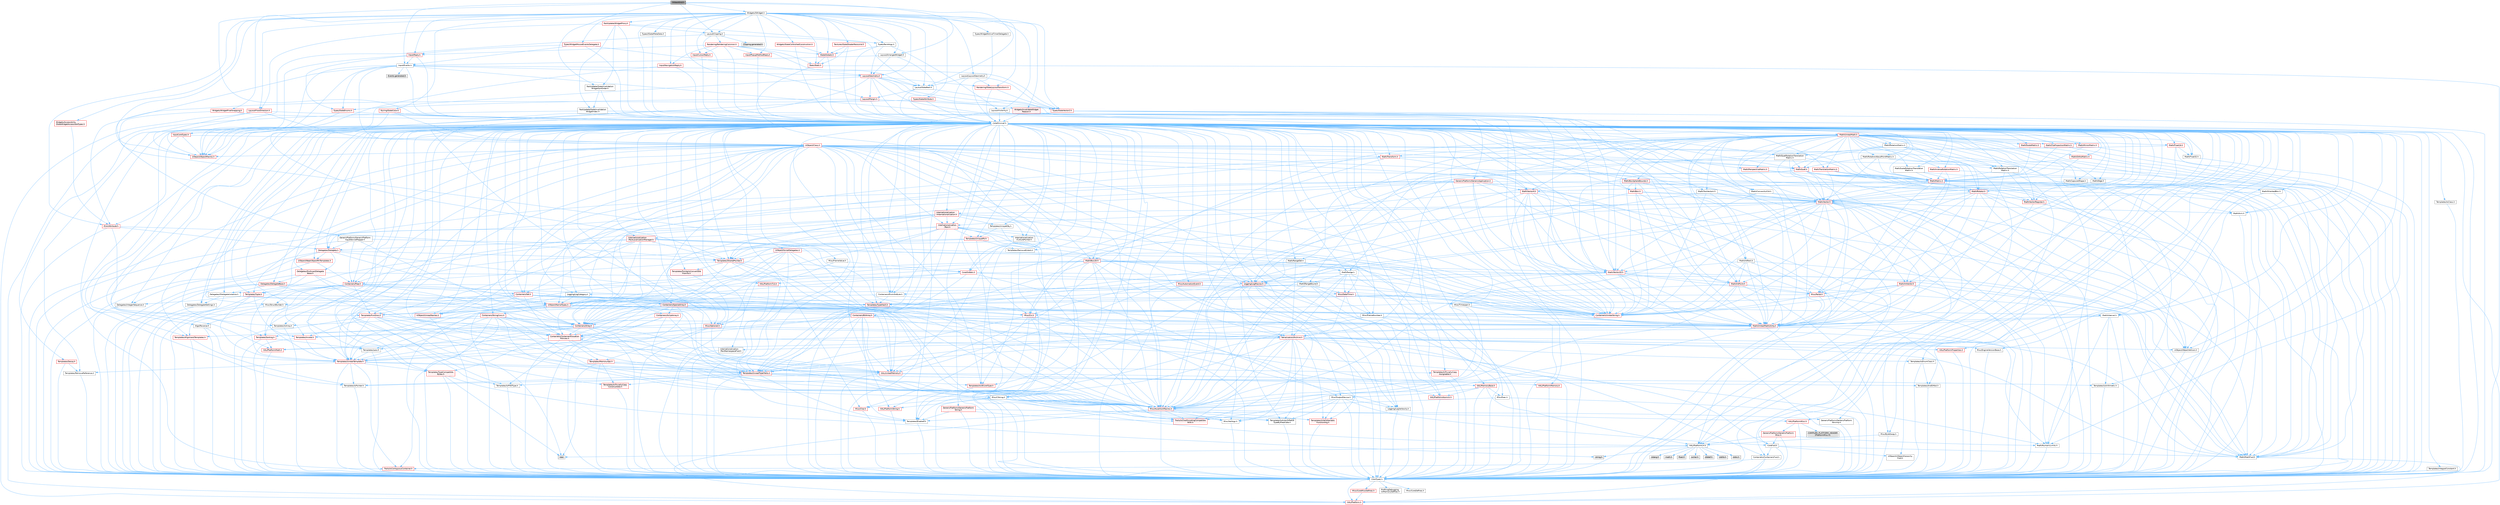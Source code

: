 digraph "HittestGrid.h"
{
 // INTERACTIVE_SVG=YES
 // LATEX_PDF_SIZE
  bgcolor="transparent";
  edge [fontname=Helvetica,fontsize=10,labelfontname=Helvetica,labelfontsize=10];
  node [fontname=Helvetica,fontsize=10,shape=box,height=0.2,width=0.4];
  Node1 [id="Node000001",label="HittestGrid.h",height=0.2,width=0.4,color="gray40", fillcolor="grey60", style="filled", fontcolor="black",tooltip=" "];
  Node1 -> Node2 [id="edge1_Node000001_Node000002",color="steelblue1",style="solid",tooltip=" "];
  Node2 [id="Node000002",label="CoreMinimal.h",height=0.2,width=0.4,color="grey40", fillcolor="white", style="filled",URL="$d7/d67/CoreMinimal_8h.html",tooltip=" "];
  Node2 -> Node3 [id="edge2_Node000002_Node000003",color="steelblue1",style="solid",tooltip=" "];
  Node3 [id="Node000003",label="CoreTypes.h",height=0.2,width=0.4,color="grey40", fillcolor="white", style="filled",URL="$dc/dec/CoreTypes_8h.html",tooltip=" "];
  Node3 -> Node4 [id="edge3_Node000003_Node000004",color="steelblue1",style="solid",tooltip=" "];
  Node4 [id="Node000004",label="HAL/Platform.h",height=0.2,width=0.4,color="red", fillcolor="#FFF0F0", style="filled",URL="$d9/dd0/Platform_8h.html",tooltip=" "];
  Node3 -> Node14 [id="edge4_Node000003_Node000014",color="steelblue1",style="solid",tooltip=" "];
  Node14 [id="Node000014",label="ProfilingDebugging\l/UMemoryDefines.h",height=0.2,width=0.4,color="grey40", fillcolor="white", style="filled",URL="$d2/da2/UMemoryDefines_8h.html",tooltip=" "];
  Node3 -> Node15 [id="edge5_Node000003_Node000015",color="steelblue1",style="solid",tooltip=" "];
  Node15 [id="Node000015",label="Misc/CoreMiscDefines.h",height=0.2,width=0.4,color="red", fillcolor="#FFF0F0", style="filled",URL="$da/d38/CoreMiscDefines_8h.html",tooltip=" "];
  Node15 -> Node4 [id="edge6_Node000015_Node000004",color="steelblue1",style="solid",tooltip=" "];
  Node3 -> Node16 [id="edge7_Node000003_Node000016",color="steelblue1",style="solid",tooltip=" "];
  Node16 [id="Node000016",label="Misc/CoreDefines.h",height=0.2,width=0.4,color="grey40", fillcolor="white", style="filled",URL="$d3/dd2/CoreDefines_8h.html",tooltip=" "];
  Node2 -> Node17 [id="edge8_Node000002_Node000017",color="steelblue1",style="solid",tooltip=" "];
  Node17 [id="Node000017",label="CoreFwd.h",height=0.2,width=0.4,color="grey40", fillcolor="white", style="filled",URL="$d1/d1e/CoreFwd_8h.html",tooltip=" "];
  Node17 -> Node3 [id="edge9_Node000017_Node000003",color="steelblue1",style="solid",tooltip=" "];
  Node17 -> Node18 [id="edge10_Node000017_Node000018",color="steelblue1",style="solid",tooltip=" "];
  Node18 [id="Node000018",label="Containers/ContainersFwd.h",height=0.2,width=0.4,color="grey40", fillcolor="white", style="filled",URL="$d4/d0a/ContainersFwd_8h.html",tooltip=" "];
  Node18 -> Node4 [id="edge11_Node000018_Node000004",color="steelblue1",style="solid",tooltip=" "];
  Node18 -> Node3 [id="edge12_Node000018_Node000003",color="steelblue1",style="solid",tooltip=" "];
  Node18 -> Node19 [id="edge13_Node000018_Node000019",color="steelblue1",style="solid",tooltip=" "];
  Node19 [id="Node000019",label="Traits/IsContiguousContainer.h",height=0.2,width=0.4,color="red", fillcolor="#FFF0F0", style="filled",URL="$d5/d3c/IsContiguousContainer_8h.html",tooltip=" "];
  Node19 -> Node3 [id="edge14_Node000019_Node000003",color="steelblue1",style="solid",tooltip=" "];
  Node17 -> Node22 [id="edge15_Node000017_Node000022",color="steelblue1",style="solid",tooltip=" "];
  Node22 [id="Node000022",label="Math/MathFwd.h",height=0.2,width=0.4,color="grey40", fillcolor="white", style="filled",URL="$d2/d10/MathFwd_8h.html",tooltip=" "];
  Node22 -> Node4 [id="edge16_Node000022_Node000004",color="steelblue1",style="solid",tooltip=" "];
  Node17 -> Node23 [id="edge17_Node000017_Node000023",color="steelblue1",style="solid",tooltip=" "];
  Node23 [id="Node000023",label="UObject/UObjectHierarchy\lFwd.h",height=0.2,width=0.4,color="grey40", fillcolor="white", style="filled",URL="$d3/d13/UObjectHierarchyFwd_8h.html",tooltip=" "];
  Node2 -> Node23 [id="edge18_Node000002_Node000023",color="steelblue1",style="solid",tooltip=" "];
  Node2 -> Node18 [id="edge19_Node000002_Node000018",color="steelblue1",style="solid",tooltip=" "];
  Node2 -> Node24 [id="edge20_Node000002_Node000024",color="steelblue1",style="solid",tooltip=" "];
  Node24 [id="Node000024",label="Misc/VarArgs.h",height=0.2,width=0.4,color="grey40", fillcolor="white", style="filled",URL="$d5/d6f/VarArgs_8h.html",tooltip=" "];
  Node24 -> Node3 [id="edge21_Node000024_Node000003",color="steelblue1",style="solid",tooltip=" "];
  Node2 -> Node25 [id="edge22_Node000002_Node000025",color="steelblue1",style="solid",tooltip=" "];
  Node25 [id="Node000025",label="Logging/LogVerbosity.h",height=0.2,width=0.4,color="grey40", fillcolor="white", style="filled",URL="$d2/d8f/LogVerbosity_8h.html",tooltip=" "];
  Node25 -> Node3 [id="edge23_Node000025_Node000003",color="steelblue1",style="solid",tooltip=" "];
  Node2 -> Node26 [id="edge24_Node000002_Node000026",color="steelblue1",style="solid",tooltip=" "];
  Node26 [id="Node000026",label="Misc/OutputDevice.h",height=0.2,width=0.4,color="grey40", fillcolor="white", style="filled",URL="$d7/d32/OutputDevice_8h.html",tooltip=" "];
  Node26 -> Node17 [id="edge25_Node000026_Node000017",color="steelblue1",style="solid",tooltip=" "];
  Node26 -> Node3 [id="edge26_Node000026_Node000003",color="steelblue1",style="solid",tooltip=" "];
  Node26 -> Node25 [id="edge27_Node000026_Node000025",color="steelblue1",style="solid",tooltip=" "];
  Node26 -> Node24 [id="edge28_Node000026_Node000024",color="steelblue1",style="solid",tooltip=" "];
  Node26 -> Node27 [id="edge29_Node000026_Node000027",color="steelblue1",style="solid",tooltip=" "];
  Node27 [id="Node000027",label="Templates/IsArrayOrRefOf\lTypeByPredicate.h",height=0.2,width=0.4,color="grey40", fillcolor="white", style="filled",URL="$d6/da1/IsArrayOrRefOfTypeByPredicate_8h.html",tooltip=" "];
  Node27 -> Node3 [id="edge30_Node000027_Node000003",color="steelblue1",style="solid",tooltip=" "];
  Node26 -> Node28 [id="edge31_Node000026_Node000028",color="steelblue1",style="solid",tooltip=" "];
  Node28 [id="Node000028",label="Templates/IsValidVariadic\lFunctionArg.h",height=0.2,width=0.4,color="red", fillcolor="#FFF0F0", style="filled",URL="$d0/dc8/IsValidVariadicFunctionArg_8h.html",tooltip=" "];
  Node28 -> Node3 [id="edge32_Node000028_Node000003",color="steelblue1",style="solid",tooltip=" "];
  Node26 -> Node30 [id="edge33_Node000026_Node000030",color="steelblue1",style="solid",tooltip=" "];
  Node30 [id="Node000030",label="Traits/IsCharEncodingCompatible\lWith.h",height=0.2,width=0.4,color="red", fillcolor="#FFF0F0", style="filled",URL="$df/dd1/IsCharEncodingCompatibleWith_8h.html",tooltip=" "];
  Node2 -> Node32 [id="edge34_Node000002_Node000032",color="steelblue1",style="solid",tooltip=" "];
  Node32 [id="Node000032",label="HAL/PlatformCrt.h",height=0.2,width=0.4,color="grey40", fillcolor="white", style="filled",URL="$d8/d75/PlatformCrt_8h.html",tooltip=" "];
  Node32 -> Node33 [id="edge35_Node000032_Node000033",color="steelblue1",style="solid",tooltip=" "];
  Node33 [id="Node000033",label="new",height=0.2,width=0.4,color="grey60", fillcolor="#E0E0E0", style="filled",tooltip=" "];
  Node32 -> Node34 [id="edge36_Node000032_Node000034",color="steelblue1",style="solid",tooltip=" "];
  Node34 [id="Node000034",label="wchar.h",height=0.2,width=0.4,color="grey60", fillcolor="#E0E0E0", style="filled",tooltip=" "];
  Node32 -> Node35 [id="edge37_Node000032_Node000035",color="steelblue1",style="solid",tooltip=" "];
  Node35 [id="Node000035",label="stddef.h",height=0.2,width=0.4,color="grey60", fillcolor="#E0E0E0", style="filled",tooltip=" "];
  Node32 -> Node36 [id="edge38_Node000032_Node000036",color="steelblue1",style="solid",tooltip=" "];
  Node36 [id="Node000036",label="stdlib.h",height=0.2,width=0.4,color="grey60", fillcolor="#E0E0E0", style="filled",tooltip=" "];
  Node32 -> Node37 [id="edge39_Node000032_Node000037",color="steelblue1",style="solid",tooltip=" "];
  Node37 [id="Node000037",label="stdio.h",height=0.2,width=0.4,color="grey60", fillcolor="#E0E0E0", style="filled",tooltip=" "];
  Node32 -> Node38 [id="edge40_Node000032_Node000038",color="steelblue1",style="solid",tooltip=" "];
  Node38 [id="Node000038",label="stdarg.h",height=0.2,width=0.4,color="grey60", fillcolor="#E0E0E0", style="filled",tooltip=" "];
  Node32 -> Node39 [id="edge41_Node000032_Node000039",color="steelblue1",style="solid",tooltip=" "];
  Node39 [id="Node000039",label="math.h",height=0.2,width=0.4,color="grey60", fillcolor="#E0E0E0", style="filled",tooltip=" "];
  Node32 -> Node40 [id="edge42_Node000032_Node000040",color="steelblue1",style="solid",tooltip=" "];
  Node40 [id="Node000040",label="float.h",height=0.2,width=0.4,color="grey60", fillcolor="#E0E0E0", style="filled",tooltip=" "];
  Node32 -> Node41 [id="edge43_Node000032_Node000041",color="steelblue1",style="solid",tooltip=" "];
  Node41 [id="Node000041",label="string.h",height=0.2,width=0.4,color="grey60", fillcolor="#E0E0E0", style="filled",tooltip=" "];
  Node2 -> Node42 [id="edge44_Node000002_Node000042",color="steelblue1",style="solid",tooltip=" "];
  Node42 [id="Node000042",label="HAL/PlatformMisc.h",height=0.2,width=0.4,color="red", fillcolor="#FFF0F0", style="filled",URL="$d0/df5/PlatformMisc_8h.html",tooltip=" "];
  Node42 -> Node3 [id="edge45_Node000042_Node000003",color="steelblue1",style="solid",tooltip=" "];
  Node42 -> Node43 [id="edge46_Node000042_Node000043",color="steelblue1",style="solid",tooltip=" "];
  Node43 [id="Node000043",label="GenericPlatform/GenericPlatform\lMisc.h",height=0.2,width=0.4,color="red", fillcolor="#FFF0F0", style="filled",URL="$db/d9a/GenericPlatformMisc_8h.html",tooltip=" "];
  Node43 -> Node17 [id="edge47_Node000043_Node000017",color="steelblue1",style="solid",tooltip=" "];
  Node43 -> Node3 [id="edge48_Node000043_Node000003",color="steelblue1",style="solid",tooltip=" "];
  Node43 -> Node32 [id="edge49_Node000043_Node000032",color="steelblue1",style="solid",tooltip=" "];
  Node43 -> Node47 [id="edge50_Node000043_Node000047",color="steelblue1",style="solid",tooltip=" "];
  Node47 [id="Node000047",label="Math/NumericLimits.h",height=0.2,width=0.4,color="grey40", fillcolor="white", style="filled",URL="$df/d1b/NumericLimits_8h.html",tooltip=" "];
  Node47 -> Node3 [id="edge51_Node000047_Node000003",color="steelblue1",style="solid",tooltip=" "];
  Node42 -> Node52 [id="edge52_Node000042_Node000052",color="steelblue1",style="solid",tooltip=" "];
  Node52 [id="Node000052",label="COMPILED_PLATFORM_HEADER\l(PlatformMisc.h)",height=0.2,width=0.4,color="grey60", fillcolor="#E0E0E0", style="filled",tooltip=" "];
  Node2 -> Node61 [id="edge53_Node000002_Node000061",color="steelblue1",style="solid",tooltip=" "];
  Node61 [id="Node000061",label="Misc/AssertionMacros.h",height=0.2,width=0.4,color="red", fillcolor="#FFF0F0", style="filled",URL="$d0/dfa/AssertionMacros_8h.html",tooltip=" "];
  Node61 -> Node3 [id="edge54_Node000061_Node000003",color="steelblue1",style="solid",tooltip=" "];
  Node61 -> Node4 [id="edge55_Node000061_Node000004",color="steelblue1",style="solid",tooltip=" "];
  Node61 -> Node42 [id="edge56_Node000061_Node000042",color="steelblue1",style="solid",tooltip=" "];
  Node61 -> Node62 [id="edge57_Node000061_Node000062",color="steelblue1",style="solid",tooltip=" "];
  Node62 [id="Node000062",label="Templates/EnableIf.h",height=0.2,width=0.4,color="grey40", fillcolor="white", style="filled",URL="$d7/d60/EnableIf_8h.html",tooltip=" "];
  Node62 -> Node3 [id="edge58_Node000062_Node000003",color="steelblue1",style="solid",tooltip=" "];
  Node61 -> Node27 [id="edge59_Node000061_Node000027",color="steelblue1",style="solid",tooltip=" "];
  Node61 -> Node28 [id="edge60_Node000061_Node000028",color="steelblue1",style="solid",tooltip=" "];
  Node61 -> Node30 [id="edge61_Node000061_Node000030",color="steelblue1",style="solid",tooltip=" "];
  Node61 -> Node24 [id="edge62_Node000061_Node000024",color="steelblue1",style="solid",tooltip=" "];
  Node2 -> Node70 [id="edge63_Node000002_Node000070",color="steelblue1",style="solid",tooltip=" "];
  Node70 [id="Node000070",label="Templates/IsPointer.h",height=0.2,width=0.4,color="grey40", fillcolor="white", style="filled",URL="$d7/d05/IsPointer_8h.html",tooltip=" "];
  Node70 -> Node3 [id="edge64_Node000070_Node000003",color="steelblue1",style="solid",tooltip=" "];
  Node2 -> Node71 [id="edge65_Node000002_Node000071",color="steelblue1",style="solid",tooltip=" "];
  Node71 [id="Node000071",label="HAL/PlatformMemory.h",height=0.2,width=0.4,color="red", fillcolor="#FFF0F0", style="filled",URL="$de/d68/PlatformMemory_8h.html",tooltip=" "];
  Node71 -> Node3 [id="edge66_Node000071_Node000003",color="steelblue1",style="solid",tooltip=" "];
  Node2 -> Node54 [id="edge67_Node000002_Node000054",color="steelblue1",style="solid",tooltip=" "];
  Node54 [id="Node000054",label="HAL/PlatformAtomics.h",height=0.2,width=0.4,color="red", fillcolor="#FFF0F0", style="filled",URL="$d3/d36/PlatformAtomics_8h.html",tooltip=" "];
  Node54 -> Node3 [id="edge68_Node000054_Node000003",color="steelblue1",style="solid",tooltip=" "];
  Node2 -> Node76 [id="edge69_Node000002_Node000076",color="steelblue1",style="solid",tooltip=" "];
  Node76 [id="Node000076",label="Misc/Exec.h",height=0.2,width=0.4,color="grey40", fillcolor="white", style="filled",URL="$de/ddb/Exec_8h.html",tooltip=" "];
  Node76 -> Node3 [id="edge70_Node000076_Node000003",color="steelblue1",style="solid",tooltip=" "];
  Node76 -> Node61 [id="edge71_Node000076_Node000061",color="steelblue1",style="solid",tooltip=" "];
  Node2 -> Node77 [id="edge72_Node000002_Node000077",color="steelblue1",style="solid",tooltip=" "];
  Node77 [id="Node000077",label="HAL/MemoryBase.h",height=0.2,width=0.4,color="red", fillcolor="#FFF0F0", style="filled",URL="$d6/d9f/MemoryBase_8h.html",tooltip=" "];
  Node77 -> Node3 [id="edge73_Node000077_Node000003",color="steelblue1",style="solid",tooltip=" "];
  Node77 -> Node54 [id="edge74_Node000077_Node000054",color="steelblue1",style="solid",tooltip=" "];
  Node77 -> Node32 [id="edge75_Node000077_Node000032",color="steelblue1",style="solid",tooltip=" "];
  Node77 -> Node76 [id="edge76_Node000077_Node000076",color="steelblue1",style="solid",tooltip=" "];
  Node77 -> Node26 [id="edge77_Node000077_Node000026",color="steelblue1",style="solid",tooltip=" "];
  Node2 -> Node87 [id="edge78_Node000002_Node000087",color="steelblue1",style="solid",tooltip=" "];
  Node87 [id="Node000087",label="HAL/UnrealMemory.h",height=0.2,width=0.4,color="red", fillcolor="#FFF0F0", style="filled",URL="$d9/d96/UnrealMemory_8h.html",tooltip=" "];
  Node87 -> Node3 [id="edge79_Node000087_Node000003",color="steelblue1",style="solid",tooltip=" "];
  Node87 -> Node77 [id="edge80_Node000087_Node000077",color="steelblue1",style="solid",tooltip=" "];
  Node87 -> Node71 [id="edge81_Node000087_Node000071",color="steelblue1",style="solid",tooltip=" "];
  Node87 -> Node70 [id="edge82_Node000087_Node000070",color="steelblue1",style="solid",tooltip=" "];
  Node2 -> Node89 [id="edge83_Node000002_Node000089",color="steelblue1",style="solid",tooltip=" "];
  Node89 [id="Node000089",label="Templates/IsArithmetic.h",height=0.2,width=0.4,color="grey40", fillcolor="white", style="filled",URL="$d2/d5d/IsArithmetic_8h.html",tooltip=" "];
  Node89 -> Node3 [id="edge84_Node000089_Node000003",color="steelblue1",style="solid",tooltip=" "];
  Node2 -> Node83 [id="edge85_Node000002_Node000083",color="steelblue1",style="solid",tooltip=" "];
  Node83 [id="Node000083",label="Templates/AndOrNot.h",height=0.2,width=0.4,color="grey40", fillcolor="white", style="filled",URL="$db/d0a/AndOrNot_8h.html",tooltip=" "];
  Node83 -> Node3 [id="edge86_Node000083_Node000003",color="steelblue1",style="solid",tooltip=" "];
  Node2 -> Node90 [id="edge87_Node000002_Node000090",color="steelblue1",style="solid",tooltip=" "];
  Node90 [id="Node000090",label="Templates/IsPODType.h",height=0.2,width=0.4,color="grey40", fillcolor="white", style="filled",URL="$d7/db1/IsPODType_8h.html",tooltip=" "];
  Node90 -> Node3 [id="edge88_Node000090_Node000003",color="steelblue1",style="solid",tooltip=" "];
  Node2 -> Node91 [id="edge89_Node000002_Node000091",color="steelblue1",style="solid",tooltip=" "];
  Node91 [id="Node000091",label="Templates/IsUECoreType.h",height=0.2,width=0.4,color="red", fillcolor="#FFF0F0", style="filled",URL="$d1/db8/IsUECoreType_8h.html",tooltip=" "];
  Node91 -> Node3 [id="edge90_Node000091_Node000003",color="steelblue1",style="solid",tooltip=" "];
  Node2 -> Node84 [id="edge91_Node000002_Node000084",color="steelblue1",style="solid",tooltip=" "];
  Node84 [id="Node000084",label="Templates/IsTriviallyCopy\lConstructible.h",height=0.2,width=0.4,color="red", fillcolor="#FFF0F0", style="filled",URL="$d3/d78/IsTriviallyCopyConstructible_8h.html",tooltip=" "];
  Node84 -> Node3 [id="edge92_Node000084_Node000003",color="steelblue1",style="solid",tooltip=" "];
  Node2 -> Node92 [id="edge93_Node000002_Node000092",color="steelblue1",style="solid",tooltip=" "];
  Node92 [id="Node000092",label="Templates/UnrealTypeTraits.h",height=0.2,width=0.4,color="red", fillcolor="#FFF0F0", style="filled",URL="$d2/d2d/UnrealTypeTraits_8h.html",tooltip=" "];
  Node92 -> Node3 [id="edge94_Node000092_Node000003",color="steelblue1",style="solid",tooltip=" "];
  Node92 -> Node70 [id="edge95_Node000092_Node000070",color="steelblue1",style="solid",tooltip=" "];
  Node92 -> Node61 [id="edge96_Node000092_Node000061",color="steelblue1",style="solid",tooltip=" "];
  Node92 -> Node83 [id="edge97_Node000092_Node000083",color="steelblue1",style="solid",tooltip=" "];
  Node92 -> Node62 [id="edge98_Node000092_Node000062",color="steelblue1",style="solid",tooltip=" "];
  Node92 -> Node89 [id="edge99_Node000092_Node000089",color="steelblue1",style="solid",tooltip=" "];
  Node92 -> Node90 [id="edge100_Node000092_Node000090",color="steelblue1",style="solid",tooltip=" "];
  Node92 -> Node91 [id="edge101_Node000092_Node000091",color="steelblue1",style="solid",tooltip=" "];
  Node92 -> Node84 [id="edge102_Node000092_Node000084",color="steelblue1",style="solid",tooltip=" "];
  Node2 -> Node62 [id="edge103_Node000002_Node000062",color="steelblue1",style="solid",tooltip=" "];
  Node2 -> Node94 [id="edge104_Node000002_Node000094",color="steelblue1",style="solid",tooltip=" "];
  Node94 [id="Node000094",label="Templates/RemoveReference.h",height=0.2,width=0.4,color="grey40", fillcolor="white", style="filled",URL="$da/dbe/RemoveReference_8h.html",tooltip=" "];
  Node94 -> Node3 [id="edge105_Node000094_Node000003",color="steelblue1",style="solid",tooltip=" "];
  Node2 -> Node95 [id="edge106_Node000002_Node000095",color="steelblue1",style="solid",tooltip=" "];
  Node95 [id="Node000095",label="Templates/IntegralConstant.h",height=0.2,width=0.4,color="grey40", fillcolor="white", style="filled",URL="$db/d1b/IntegralConstant_8h.html",tooltip=" "];
  Node95 -> Node3 [id="edge107_Node000095_Node000003",color="steelblue1",style="solid",tooltip=" "];
  Node2 -> Node96 [id="edge108_Node000002_Node000096",color="steelblue1",style="solid",tooltip=" "];
  Node96 [id="Node000096",label="Templates/IsClass.h",height=0.2,width=0.4,color="grey40", fillcolor="white", style="filled",URL="$db/dcb/IsClass_8h.html",tooltip=" "];
  Node96 -> Node3 [id="edge109_Node000096_Node000003",color="steelblue1",style="solid",tooltip=" "];
  Node2 -> Node97 [id="edge110_Node000002_Node000097",color="steelblue1",style="solid",tooltip=" "];
  Node97 [id="Node000097",label="Templates/TypeCompatible\lBytes.h",height=0.2,width=0.4,color="red", fillcolor="#FFF0F0", style="filled",URL="$df/d0a/TypeCompatibleBytes_8h.html",tooltip=" "];
  Node97 -> Node3 [id="edge111_Node000097_Node000003",color="steelblue1",style="solid",tooltip=" "];
  Node97 -> Node41 [id="edge112_Node000097_Node000041",color="steelblue1",style="solid",tooltip=" "];
  Node97 -> Node33 [id="edge113_Node000097_Node000033",color="steelblue1",style="solid",tooltip=" "];
  Node2 -> Node19 [id="edge114_Node000002_Node000019",color="steelblue1",style="solid",tooltip=" "];
  Node2 -> Node98 [id="edge115_Node000002_Node000098",color="steelblue1",style="solid",tooltip=" "];
  Node98 [id="Node000098",label="Templates/UnrealTemplate.h",height=0.2,width=0.4,color="red", fillcolor="#FFF0F0", style="filled",URL="$d4/d24/UnrealTemplate_8h.html",tooltip=" "];
  Node98 -> Node3 [id="edge116_Node000098_Node000003",color="steelblue1",style="solid",tooltip=" "];
  Node98 -> Node70 [id="edge117_Node000098_Node000070",color="steelblue1",style="solid",tooltip=" "];
  Node98 -> Node87 [id="edge118_Node000098_Node000087",color="steelblue1",style="solid",tooltip=" "];
  Node98 -> Node92 [id="edge119_Node000098_Node000092",color="steelblue1",style="solid",tooltip=" "];
  Node98 -> Node94 [id="edge120_Node000098_Node000094",color="steelblue1",style="solid",tooltip=" "];
  Node98 -> Node97 [id="edge121_Node000098_Node000097",color="steelblue1",style="solid",tooltip=" "];
  Node98 -> Node19 [id="edge122_Node000098_Node000019",color="steelblue1",style="solid",tooltip=" "];
  Node2 -> Node47 [id="edge123_Node000002_Node000047",color="steelblue1",style="solid",tooltip=" "];
  Node2 -> Node102 [id="edge124_Node000002_Node000102",color="steelblue1",style="solid",tooltip=" "];
  Node102 [id="Node000102",label="HAL/PlatformMath.h",height=0.2,width=0.4,color="red", fillcolor="#FFF0F0", style="filled",URL="$dc/d53/PlatformMath_8h.html",tooltip=" "];
  Node102 -> Node3 [id="edge125_Node000102_Node000003",color="steelblue1",style="solid",tooltip=" "];
  Node2 -> Node85 [id="edge126_Node000002_Node000085",color="steelblue1",style="solid",tooltip=" "];
  Node85 [id="Node000085",label="Templates/IsTriviallyCopy\lAssignable.h",height=0.2,width=0.4,color="red", fillcolor="#FFF0F0", style="filled",URL="$d2/df2/IsTriviallyCopyAssignable_8h.html",tooltip=" "];
  Node85 -> Node3 [id="edge127_Node000085_Node000003",color="steelblue1",style="solid",tooltip=" "];
  Node2 -> Node110 [id="edge128_Node000002_Node000110",color="steelblue1",style="solid",tooltip=" "];
  Node110 [id="Node000110",label="Templates/MemoryOps.h",height=0.2,width=0.4,color="red", fillcolor="#FFF0F0", style="filled",URL="$db/dea/MemoryOps_8h.html",tooltip=" "];
  Node110 -> Node3 [id="edge129_Node000110_Node000003",color="steelblue1",style="solid",tooltip=" "];
  Node110 -> Node87 [id="edge130_Node000110_Node000087",color="steelblue1",style="solid",tooltip=" "];
  Node110 -> Node85 [id="edge131_Node000110_Node000085",color="steelblue1",style="solid",tooltip=" "];
  Node110 -> Node84 [id="edge132_Node000110_Node000084",color="steelblue1",style="solid",tooltip=" "];
  Node110 -> Node92 [id="edge133_Node000110_Node000092",color="steelblue1",style="solid",tooltip=" "];
  Node110 -> Node33 [id="edge134_Node000110_Node000033",color="steelblue1",style="solid",tooltip=" "];
  Node2 -> Node111 [id="edge135_Node000002_Node000111",color="steelblue1",style="solid",tooltip=" "];
  Node111 [id="Node000111",label="Containers/ContainerAllocation\lPolicies.h",height=0.2,width=0.4,color="red", fillcolor="#FFF0F0", style="filled",URL="$d7/dff/ContainerAllocationPolicies_8h.html",tooltip=" "];
  Node111 -> Node3 [id="edge136_Node000111_Node000003",color="steelblue1",style="solid",tooltip=" "];
  Node111 -> Node111 [id="edge137_Node000111_Node000111",color="steelblue1",style="solid",tooltip=" "];
  Node111 -> Node102 [id="edge138_Node000111_Node000102",color="steelblue1",style="solid",tooltip=" "];
  Node111 -> Node87 [id="edge139_Node000111_Node000087",color="steelblue1",style="solid",tooltip=" "];
  Node111 -> Node47 [id="edge140_Node000111_Node000047",color="steelblue1",style="solid",tooltip=" "];
  Node111 -> Node61 [id="edge141_Node000111_Node000061",color="steelblue1",style="solid",tooltip=" "];
  Node111 -> Node110 [id="edge142_Node000111_Node000110",color="steelblue1",style="solid",tooltip=" "];
  Node111 -> Node97 [id="edge143_Node000111_Node000097",color="steelblue1",style="solid",tooltip=" "];
  Node2 -> Node114 [id="edge144_Node000002_Node000114",color="steelblue1",style="solid",tooltip=" "];
  Node114 [id="Node000114",label="Templates/IsEnumClass.h",height=0.2,width=0.4,color="grey40", fillcolor="white", style="filled",URL="$d7/d15/IsEnumClass_8h.html",tooltip=" "];
  Node114 -> Node3 [id="edge145_Node000114_Node000003",color="steelblue1",style="solid",tooltip=" "];
  Node114 -> Node83 [id="edge146_Node000114_Node000083",color="steelblue1",style="solid",tooltip=" "];
  Node2 -> Node115 [id="edge147_Node000002_Node000115",color="steelblue1",style="solid",tooltip=" "];
  Node115 [id="Node000115",label="HAL/PlatformProperties.h",height=0.2,width=0.4,color="red", fillcolor="#FFF0F0", style="filled",URL="$d9/db0/PlatformProperties_8h.html",tooltip=" "];
  Node115 -> Node3 [id="edge148_Node000115_Node000003",color="steelblue1",style="solid",tooltip=" "];
  Node2 -> Node118 [id="edge149_Node000002_Node000118",color="steelblue1",style="solid",tooltip=" "];
  Node118 [id="Node000118",label="Misc/EngineVersionBase.h",height=0.2,width=0.4,color="grey40", fillcolor="white", style="filled",URL="$d5/d2b/EngineVersionBase_8h.html",tooltip=" "];
  Node118 -> Node3 [id="edge150_Node000118_Node000003",color="steelblue1",style="solid",tooltip=" "];
  Node2 -> Node119 [id="edge151_Node000002_Node000119",color="steelblue1",style="solid",tooltip=" "];
  Node119 [id="Node000119",label="Internationalization\l/TextNamespaceFwd.h",height=0.2,width=0.4,color="grey40", fillcolor="white", style="filled",URL="$d8/d97/TextNamespaceFwd_8h.html",tooltip=" "];
  Node119 -> Node3 [id="edge152_Node000119_Node000003",color="steelblue1",style="solid",tooltip=" "];
  Node2 -> Node120 [id="edge153_Node000002_Node000120",color="steelblue1",style="solid",tooltip=" "];
  Node120 [id="Node000120",label="Serialization/Archive.h",height=0.2,width=0.4,color="red", fillcolor="#FFF0F0", style="filled",URL="$d7/d3b/Archive_8h.html",tooltip=" "];
  Node120 -> Node17 [id="edge154_Node000120_Node000017",color="steelblue1",style="solid",tooltip=" "];
  Node120 -> Node3 [id="edge155_Node000120_Node000003",color="steelblue1",style="solid",tooltip=" "];
  Node120 -> Node115 [id="edge156_Node000120_Node000115",color="steelblue1",style="solid",tooltip=" "];
  Node120 -> Node119 [id="edge157_Node000120_Node000119",color="steelblue1",style="solid",tooltip=" "];
  Node120 -> Node22 [id="edge158_Node000120_Node000022",color="steelblue1",style="solid",tooltip=" "];
  Node120 -> Node61 [id="edge159_Node000120_Node000061",color="steelblue1",style="solid",tooltip=" "];
  Node120 -> Node118 [id="edge160_Node000120_Node000118",color="steelblue1",style="solid",tooltip=" "];
  Node120 -> Node24 [id="edge161_Node000120_Node000024",color="steelblue1",style="solid",tooltip=" "];
  Node120 -> Node62 [id="edge162_Node000120_Node000062",color="steelblue1",style="solid",tooltip=" "];
  Node120 -> Node27 [id="edge163_Node000120_Node000027",color="steelblue1",style="solid",tooltip=" "];
  Node120 -> Node114 [id="edge164_Node000120_Node000114",color="steelblue1",style="solid",tooltip=" "];
  Node120 -> Node28 [id="edge165_Node000120_Node000028",color="steelblue1",style="solid",tooltip=" "];
  Node120 -> Node98 [id="edge166_Node000120_Node000098",color="steelblue1",style="solid",tooltip=" "];
  Node120 -> Node30 [id="edge167_Node000120_Node000030",color="steelblue1",style="solid",tooltip=" "];
  Node120 -> Node123 [id="edge168_Node000120_Node000123",color="steelblue1",style="solid",tooltip=" "];
  Node123 [id="Node000123",label="UObject/ObjectVersion.h",height=0.2,width=0.4,color="grey40", fillcolor="white", style="filled",URL="$da/d63/ObjectVersion_8h.html",tooltip=" "];
  Node123 -> Node3 [id="edge169_Node000123_Node000003",color="steelblue1",style="solid",tooltip=" "];
  Node2 -> Node124 [id="edge170_Node000002_Node000124",color="steelblue1",style="solid",tooltip=" "];
  Node124 [id="Node000124",label="Templates/Less.h",height=0.2,width=0.4,color="grey40", fillcolor="white", style="filled",URL="$de/dc8/Less_8h.html",tooltip=" "];
  Node124 -> Node3 [id="edge171_Node000124_Node000003",color="steelblue1",style="solid",tooltip=" "];
  Node124 -> Node98 [id="edge172_Node000124_Node000098",color="steelblue1",style="solid",tooltip=" "];
  Node2 -> Node125 [id="edge173_Node000002_Node000125",color="steelblue1",style="solid",tooltip=" "];
  Node125 [id="Node000125",label="Templates/Sorting.h",height=0.2,width=0.4,color="red", fillcolor="#FFF0F0", style="filled",URL="$d3/d9e/Sorting_8h.html",tooltip=" "];
  Node125 -> Node3 [id="edge174_Node000125_Node000003",color="steelblue1",style="solid",tooltip=" "];
  Node125 -> Node102 [id="edge175_Node000125_Node000102",color="steelblue1",style="solid",tooltip=" "];
  Node125 -> Node124 [id="edge176_Node000125_Node000124",color="steelblue1",style="solid",tooltip=" "];
  Node2 -> Node136 [id="edge177_Node000002_Node000136",color="steelblue1",style="solid",tooltip=" "];
  Node136 [id="Node000136",label="Misc/Char.h",height=0.2,width=0.4,color="red", fillcolor="#FFF0F0", style="filled",URL="$d0/d58/Char_8h.html",tooltip=" "];
  Node136 -> Node3 [id="edge178_Node000136_Node000003",color="steelblue1",style="solid",tooltip=" "];
  Node2 -> Node139 [id="edge179_Node000002_Node000139",color="steelblue1",style="solid",tooltip=" "];
  Node139 [id="Node000139",label="GenericPlatform/GenericPlatform\lStricmp.h",height=0.2,width=0.4,color="grey40", fillcolor="white", style="filled",URL="$d2/d86/GenericPlatformStricmp_8h.html",tooltip=" "];
  Node139 -> Node3 [id="edge180_Node000139_Node000003",color="steelblue1",style="solid",tooltip=" "];
  Node2 -> Node140 [id="edge181_Node000002_Node000140",color="steelblue1",style="solid",tooltip=" "];
  Node140 [id="Node000140",label="GenericPlatform/GenericPlatform\lString.h",height=0.2,width=0.4,color="red", fillcolor="#FFF0F0", style="filled",URL="$dd/d20/GenericPlatformString_8h.html",tooltip=" "];
  Node140 -> Node3 [id="edge182_Node000140_Node000003",color="steelblue1",style="solid",tooltip=" "];
  Node140 -> Node139 [id="edge183_Node000140_Node000139",color="steelblue1",style="solid",tooltip=" "];
  Node140 -> Node62 [id="edge184_Node000140_Node000062",color="steelblue1",style="solid",tooltip=" "];
  Node140 -> Node30 [id="edge185_Node000140_Node000030",color="steelblue1",style="solid",tooltip=" "];
  Node2 -> Node73 [id="edge186_Node000002_Node000073",color="steelblue1",style="solid",tooltip=" "];
  Node73 [id="Node000073",label="HAL/PlatformString.h",height=0.2,width=0.4,color="red", fillcolor="#FFF0F0", style="filled",URL="$db/db5/PlatformString_8h.html",tooltip=" "];
  Node73 -> Node3 [id="edge187_Node000073_Node000003",color="steelblue1",style="solid",tooltip=" "];
  Node2 -> Node143 [id="edge188_Node000002_Node000143",color="steelblue1",style="solid",tooltip=" "];
  Node143 [id="Node000143",label="Misc/CString.h",height=0.2,width=0.4,color="grey40", fillcolor="white", style="filled",URL="$d2/d49/CString_8h.html",tooltip=" "];
  Node143 -> Node3 [id="edge189_Node000143_Node000003",color="steelblue1",style="solid",tooltip=" "];
  Node143 -> Node32 [id="edge190_Node000143_Node000032",color="steelblue1",style="solid",tooltip=" "];
  Node143 -> Node73 [id="edge191_Node000143_Node000073",color="steelblue1",style="solid",tooltip=" "];
  Node143 -> Node61 [id="edge192_Node000143_Node000061",color="steelblue1",style="solid",tooltip=" "];
  Node143 -> Node136 [id="edge193_Node000143_Node000136",color="steelblue1",style="solid",tooltip=" "];
  Node143 -> Node24 [id="edge194_Node000143_Node000024",color="steelblue1",style="solid",tooltip=" "];
  Node143 -> Node27 [id="edge195_Node000143_Node000027",color="steelblue1",style="solid",tooltip=" "];
  Node143 -> Node28 [id="edge196_Node000143_Node000028",color="steelblue1",style="solid",tooltip=" "];
  Node143 -> Node30 [id="edge197_Node000143_Node000030",color="steelblue1",style="solid",tooltip=" "];
  Node2 -> Node144 [id="edge198_Node000002_Node000144",color="steelblue1",style="solid",tooltip=" "];
  Node144 [id="Node000144",label="Misc/Crc.h",height=0.2,width=0.4,color="red", fillcolor="#FFF0F0", style="filled",URL="$d4/dd2/Crc_8h.html",tooltip=" "];
  Node144 -> Node3 [id="edge199_Node000144_Node000003",color="steelblue1",style="solid",tooltip=" "];
  Node144 -> Node73 [id="edge200_Node000144_Node000073",color="steelblue1",style="solid",tooltip=" "];
  Node144 -> Node61 [id="edge201_Node000144_Node000061",color="steelblue1",style="solid",tooltip=" "];
  Node144 -> Node143 [id="edge202_Node000144_Node000143",color="steelblue1",style="solid",tooltip=" "];
  Node144 -> Node136 [id="edge203_Node000144_Node000136",color="steelblue1",style="solid",tooltip=" "];
  Node144 -> Node92 [id="edge204_Node000144_Node000092",color="steelblue1",style="solid",tooltip=" "];
  Node2 -> Node135 [id="edge205_Node000002_Node000135",color="steelblue1",style="solid",tooltip=" "];
  Node135 [id="Node000135",label="Math/UnrealMathUtility.h",height=0.2,width=0.4,color="red", fillcolor="#FFF0F0", style="filled",URL="$db/db8/UnrealMathUtility_8h.html",tooltip=" "];
  Node135 -> Node3 [id="edge206_Node000135_Node000003",color="steelblue1",style="solid",tooltip=" "];
  Node135 -> Node61 [id="edge207_Node000135_Node000061",color="steelblue1",style="solid",tooltip=" "];
  Node135 -> Node102 [id="edge208_Node000135_Node000102",color="steelblue1",style="solid",tooltip=" "];
  Node135 -> Node22 [id="edge209_Node000135_Node000022",color="steelblue1",style="solid",tooltip=" "];
  Node2 -> Node145 [id="edge210_Node000002_Node000145",color="steelblue1",style="solid",tooltip=" "];
  Node145 [id="Node000145",label="Containers/UnrealString.h",height=0.2,width=0.4,color="red", fillcolor="#FFF0F0", style="filled",URL="$d5/dba/UnrealString_8h.html",tooltip=" "];
  Node2 -> Node149 [id="edge211_Node000002_Node000149",color="steelblue1",style="solid",tooltip=" "];
  Node149 [id="Node000149",label="Containers/Array.h",height=0.2,width=0.4,color="red", fillcolor="#FFF0F0", style="filled",URL="$df/dd0/Array_8h.html",tooltip=" "];
  Node149 -> Node3 [id="edge212_Node000149_Node000003",color="steelblue1",style="solid",tooltip=" "];
  Node149 -> Node61 [id="edge213_Node000149_Node000061",color="steelblue1",style="solid",tooltip=" "];
  Node149 -> Node87 [id="edge214_Node000149_Node000087",color="steelblue1",style="solid",tooltip=" "];
  Node149 -> Node92 [id="edge215_Node000149_Node000092",color="steelblue1",style="solid",tooltip=" "];
  Node149 -> Node98 [id="edge216_Node000149_Node000098",color="steelblue1",style="solid",tooltip=" "];
  Node149 -> Node111 [id="edge217_Node000149_Node000111",color="steelblue1",style="solid",tooltip=" "];
  Node149 -> Node120 [id="edge218_Node000149_Node000120",color="steelblue1",style="solid",tooltip=" "];
  Node149 -> Node128 [id="edge219_Node000149_Node000128",color="steelblue1",style="solid",tooltip=" "];
  Node128 [id="Node000128",label="Templates/Invoke.h",height=0.2,width=0.4,color="red", fillcolor="#FFF0F0", style="filled",URL="$d7/deb/Invoke_8h.html",tooltip=" "];
  Node128 -> Node3 [id="edge220_Node000128_Node000003",color="steelblue1",style="solid",tooltip=" "];
  Node128 -> Node98 [id="edge221_Node000128_Node000098",color="steelblue1",style="solid",tooltip=" "];
  Node149 -> Node124 [id="edge222_Node000149_Node000124",color="steelblue1",style="solid",tooltip=" "];
  Node149 -> Node125 [id="edge223_Node000149_Node000125",color="steelblue1",style="solid",tooltip=" "];
  Node149 -> Node172 [id="edge224_Node000149_Node000172",color="steelblue1",style="solid",tooltip=" "];
  Node172 [id="Node000172",label="Templates/AlignmentTemplates.h",height=0.2,width=0.4,color="red", fillcolor="#FFF0F0", style="filled",URL="$dd/d32/AlignmentTemplates_8h.html",tooltip=" "];
  Node172 -> Node3 [id="edge225_Node000172_Node000003",color="steelblue1",style="solid",tooltip=" "];
  Node172 -> Node70 [id="edge226_Node000172_Node000070",color="steelblue1",style="solid",tooltip=" "];
  Node2 -> Node173 [id="edge227_Node000002_Node000173",color="steelblue1",style="solid",tooltip=" "];
  Node173 [id="Node000173",label="Misc/FrameNumber.h",height=0.2,width=0.4,color="grey40", fillcolor="white", style="filled",URL="$dd/dbd/FrameNumber_8h.html",tooltip=" "];
  Node173 -> Node3 [id="edge228_Node000173_Node000003",color="steelblue1",style="solid",tooltip=" "];
  Node173 -> Node47 [id="edge229_Node000173_Node000047",color="steelblue1",style="solid",tooltip=" "];
  Node173 -> Node135 [id="edge230_Node000173_Node000135",color="steelblue1",style="solid",tooltip=" "];
  Node173 -> Node62 [id="edge231_Node000173_Node000062",color="steelblue1",style="solid",tooltip=" "];
  Node173 -> Node92 [id="edge232_Node000173_Node000092",color="steelblue1",style="solid",tooltip=" "];
  Node2 -> Node174 [id="edge233_Node000002_Node000174",color="steelblue1",style="solid",tooltip=" "];
  Node174 [id="Node000174",label="Misc/Timespan.h",height=0.2,width=0.4,color="grey40", fillcolor="white", style="filled",URL="$da/dd9/Timespan_8h.html",tooltip=" "];
  Node174 -> Node3 [id="edge234_Node000174_Node000003",color="steelblue1",style="solid",tooltip=" "];
  Node174 -> Node175 [id="edge235_Node000174_Node000175",color="steelblue1",style="solid",tooltip=" "];
  Node175 [id="Node000175",label="Math/Interval.h",height=0.2,width=0.4,color="grey40", fillcolor="white", style="filled",URL="$d1/d55/Interval_8h.html",tooltip=" "];
  Node175 -> Node3 [id="edge236_Node000175_Node000003",color="steelblue1",style="solid",tooltip=" "];
  Node175 -> Node89 [id="edge237_Node000175_Node000089",color="steelblue1",style="solid",tooltip=" "];
  Node175 -> Node92 [id="edge238_Node000175_Node000092",color="steelblue1",style="solid",tooltip=" "];
  Node175 -> Node47 [id="edge239_Node000175_Node000047",color="steelblue1",style="solid",tooltip=" "];
  Node175 -> Node135 [id="edge240_Node000175_Node000135",color="steelblue1",style="solid",tooltip=" "];
  Node174 -> Node135 [id="edge241_Node000174_Node000135",color="steelblue1",style="solid",tooltip=" "];
  Node174 -> Node61 [id="edge242_Node000174_Node000061",color="steelblue1",style="solid",tooltip=" "];
  Node2 -> Node176 [id="edge243_Node000002_Node000176",color="steelblue1",style="solid",tooltip=" "];
  Node176 [id="Node000176",label="Containers/StringConv.h",height=0.2,width=0.4,color="red", fillcolor="#FFF0F0", style="filled",URL="$d3/ddf/StringConv_8h.html",tooltip=" "];
  Node176 -> Node3 [id="edge244_Node000176_Node000003",color="steelblue1",style="solid",tooltip=" "];
  Node176 -> Node61 [id="edge245_Node000176_Node000061",color="steelblue1",style="solid",tooltip=" "];
  Node176 -> Node111 [id="edge246_Node000176_Node000111",color="steelblue1",style="solid",tooltip=" "];
  Node176 -> Node149 [id="edge247_Node000176_Node000149",color="steelblue1",style="solid",tooltip=" "];
  Node176 -> Node143 [id="edge248_Node000176_Node000143",color="steelblue1",style="solid",tooltip=" "];
  Node176 -> Node177 [id="edge249_Node000176_Node000177",color="steelblue1",style="solid",tooltip=" "];
  Node177 [id="Node000177",label="Templates/IsArray.h",height=0.2,width=0.4,color="grey40", fillcolor="white", style="filled",URL="$d8/d8d/IsArray_8h.html",tooltip=" "];
  Node177 -> Node3 [id="edge250_Node000177_Node000003",color="steelblue1",style="solid",tooltip=" "];
  Node176 -> Node98 [id="edge251_Node000176_Node000098",color="steelblue1",style="solid",tooltip=" "];
  Node176 -> Node92 [id="edge252_Node000176_Node000092",color="steelblue1",style="solid",tooltip=" "];
  Node176 -> Node30 [id="edge253_Node000176_Node000030",color="steelblue1",style="solid",tooltip=" "];
  Node176 -> Node19 [id="edge254_Node000176_Node000019",color="steelblue1",style="solid",tooltip=" "];
  Node2 -> Node178 [id="edge255_Node000002_Node000178",color="steelblue1",style="solid",tooltip=" "];
  Node178 [id="Node000178",label="UObject/UnrealNames.h",height=0.2,width=0.4,color="red", fillcolor="#FFF0F0", style="filled",URL="$d8/db1/UnrealNames_8h.html",tooltip=" "];
  Node178 -> Node3 [id="edge256_Node000178_Node000003",color="steelblue1",style="solid",tooltip=" "];
  Node2 -> Node180 [id="edge257_Node000002_Node000180",color="steelblue1",style="solid",tooltip=" "];
  Node180 [id="Node000180",label="UObject/NameTypes.h",height=0.2,width=0.4,color="red", fillcolor="#FFF0F0", style="filled",URL="$d6/d35/NameTypes_8h.html",tooltip=" "];
  Node180 -> Node3 [id="edge258_Node000180_Node000003",color="steelblue1",style="solid",tooltip=" "];
  Node180 -> Node61 [id="edge259_Node000180_Node000061",color="steelblue1",style="solid",tooltip=" "];
  Node180 -> Node87 [id="edge260_Node000180_Node000087",color="steelblue1",style="solid",tooltip=" "];
  Node180 -> Node92 [id="edge261_Node000180_Node000092",color="steelblue1",style="solid",tooltip=" "];
  Node180 -> Node98 [id="edge262_Node000180_Node000098",color="steelblue1",style="solid",tooltip=" "];
  Node180 -> Node145 [id="edge263_Node000180_Node000145",color="steelblue1",style="solid",tooltip=" "];
  Node180 -> Node176 [id="edge264_Node000180_Node000176",color="steelblue1",style="solid",tooltip=" "];
  Node180 -> Node178 [id="edge265_Node000180_Node000178",color="steelblue1",style="solid",tooltip=" "];
  Node2 -> Node188 [id="edge266_Node000002_Node000188",color="steelblue1",style="solid",tooltip=" "];
  Node188 [id="Node000188",label="Misc/Parse.h",height=0.2,width=0.4,color="red", fillcolor="#FFF0F0", style="filled",URL="$dc/d71/Parse_8h.html",tooltip=" "];
  Node188 -> Node145 [id="edge267_Node000188_Node000145",color="steelblue1",style="solid",tooltip=" "];
  Node188 -> Node3 [id="edge268_Node000188_Node000003",color="steelblue1",style="solid",tooltip=" "];
  Node188 -> Node32 [id="edge269_Node000188_Node000032",color="steelblue1",style="solid",tooltip=" "];
  Node188 -> Node189 [id="edge270_Node000188_Node000189",color="steelblue1",style="solid",tooltip=" "];
  Node189 [id="Node000189",label="Templates/Function.h",height=0.2,width=0.4,color="red", fillcolor="#FFF0F0", style="filled",URL="$df/df5/Function_8h.html",tooltip=" "];
  Node189 -> Node3 [id="edge271_Node000189_Node000003",color="steelblue1",style="solid",tooltip=" "];
  Node189 -> Node61 [id="edge272_Node000189_Node000061",color="steelblue1",style="solid",tooltip=" "];
  Node189 -> Node87 [id="edge273_Node000189_Node000087",color="steelblue1",style="solid",tooltip=" "];
  Node189 -> Node92 [id="edge274_Node000189_Node000092",color="steelblue1",style="solid",tooltip=" "];
  Node189 -> Node128 [id="edge275_Node000189_Node000128",color="steelblue1",style="solid",tooltip=" "];
  Node189 -> Node98 [id="edge276_Node000189_Node000098",color="steelblue1",style="solid",tooltip=" "];
  Node189 -> Node135 [id="edge277_Node000189_Node000135",color="steelblue1",style="solid",tooltip=" "];
  Node189 -> Node33 [id="edge278_Node000189_Node000033",color="steelblue1",style="solid",tooltip=" "];
  Node2 -> Node172 [id="edge279_Node000002_Node000172",color="steelblue1",style="solid",tooltip=" "];
  Node2 -> Node191 [id="edge280_Node000002_Node000191",color="steelblue1",style="solid",tooltip=" "];
  Node191 [id="Node000191",label="Misc/StructBuilder.h",height=0.2,width=0.4,color="grey40", fillcolor="white", style="filled",URL="$d9/db3/StructBuilder_8h.html",tooltip=" "];
  Node191 -> Node3 [id="edge281_Node000191_Node000003",color="steelblue1",style="solid",tooltip=" "];
  Node191 -> Node135 [id="edge282_Node000191_Node000135",color="steelblue1",style="solid",tooltip=" "];
  Node191 -> Node172 [id="edge283_Node000191_Node000172",color="steelblue1",style="solid",tooltip=" "];
  Node2 -> Node104 [id="edge284_Node000002_Node000104",color="steelblue1",style="solid",tooltip=" "];
  Node104 [id="Node000104",label="Templates/Decay.h",height=0.2,width=0.4,color="red", fillcolor="#FFF0F0", style="filled",URL="$dd/d0f/Decay_8h.html",tooltip=" "];
  Node104 -> Node3 [id="edge285_Node000104_Node000003",color="steelblue1",style="solid",tooltip=" "];
  Node104 -> Node94 [id="edge286_Node000104_Node000094",color="steelblue1",style="solid",tooltip=" "];
  Node2 -> Node192 [id="edge287_Node000002_Node000192",color="steelblue1",style="solid",tooltip=" "];
  Node192 [id="Node000192",label="Templates/PointerIsConvertible\lFromTo.h",height=0.2,width=0.4,color="red", fillcolor="#FFF0F0", style="filled",URL="$d6/d65/PointerIsConvertibleFromTo_8h.html",tooltip=" "];
  Node192 -> Node3 [id="edge288_Node000192_Node000003",color="steelblue1",style="solid",tooltip=" "];
  Node2 -> Node128 [id="edge289_Node000002_Node000128",color="steelblue1",style="solid",tooltip=" "];
  Node2 -> Node189 [id="edge290_Node000002_Node000189",color="steelblue1",style="solid",tooltip=" "];
  Node2 -> Node161 [id="edge291_Node000002_Node000161",color="steelblue1",style="solid",tooltip=" "];
  Node161 [id="Node000161",label="Templates/TypeHash.h",height=0.2,width=0.4,color="red", fillcolor="#FFF0F0", style="filled",URL="$d1/d62/TypeHash_8h.html",tooltip=" "];
  Node161 -> Node3 [id="edge292_Node000161_Node000003",color="steelblue1",style="solid",tooltip=" "];
  Node161 -> Node144 [id="edge293_Node000161_Node000144",color="steelblue1",style="solid",tooltip=" "];
  Node2 -> Node193 [id="edge294_Node000002_Node000193",color="steelblue1",style="solid",tooltip=" "];
  Node193 [id="Node000193",label="Containers/ScriptArray.h",height=0.2,width=0.4,color="red", fillcolor="#FFF0F0", style="filled",URL="$dc/daf/ScriptArray_8h.html",tooltip=" "];
  Node193 -> Node3 [id="edge295_Node000193_Node000003",color="steelblue1",style="solid",tooltip=" "];
  Node193 -> Node61 [id="edge296_Node000193_Node000061",color="steelblue1",style="solid",tooltip=" "];
  Node193 -> Node87 [id="edge297_Node000193_Node000087",color="steelblue1",style="solid",tooltip=" "];
  Node193 -> Node111 [id="edge298_Node000193_Node000111",color="steelblue1",style="solid",tooltip=" "];
  Node193 -> Node149 [id="edge299_Node000193_Node000149",color="steelblue1",style="solid",tooltip=" "];
  Node2 -> Node194 [id="edge300_Node000002_Node000194",color="steelblue1",style="solid",tooltip=" "];
  Node194 [id="Node000194",label="Containers/BitArray.h",height=0.2,width=0.4,color="red", fillcolor="#FFF0F0", style="filled",URL="$d1/de4/BitArray_8h.html",tooltip=" "];
  Node194 -> Node111 [id="edge301_Node000194_Node000111",color="steelblue1",style="solid",tooltip=" "];
  Node194 -> Node3 [id="edge302_Node000194_Node000003",color="steelblue1",style="solid",tooltip=" "];
  Node194 -> Node54 [id="edge303_Node000194_Node000054",color="steelblue1",style="solid",tooltip=" "];
  Node194 -> Node87 [id="edge304_Node000194_Node000087",color="steelblue1",style="solid",tooltip=" "];
  Node194 -> Node135 [id="edge305_Node000194_Node000135",color="steelblue1",style="solid",tooltip=" "];
  Node194 -> Node61 [id="edge306_Node000194_Node000061",color="steelblue1",style="solid",tooltip=" "];
  Node194 -> Node120 [id="edge307_Node000194_Node000120",color="steelblue1",style="solid",tooltip=" "];
  Node194 -> Node62 [id="edge308_Node000194_Node000062",color="steelblue1",style="solid",tooltip=" "];
  Node194 -> Node128 [id="edge309_Node000194_Node000128",color="steelblue1",style="solid",tooltip=" "];
  Node194 -> Node98 [id="edge310_Node000194_Node000098",color="steelblue1",style="solid",tooltip=" "];
  Node194 -> Node92 [id="edge311_Node000194_Node000092",color="steelblue1",style="solid",tooltip=" "];
  Node2 -> Node195 [id="edge312_Node000002_Node000195",color="steelblue1",style="solid",tooltip=" "];
  Node195 [id="Node000195",label="Containers/SparseArray.h",height=0.2,width=0.4,color="red", fillcolor="#FFF0F0", style="filled",URL="$d5/dbf/SparseArray_8h.html",tooltip=" "];
  Node195 -> Node3 [id="edge313_Node000195_Node000003",color="steelblue1",style="solid",tooltip=" "];
  Node195 -> Node61 [id="edge314_Node000195_Node000061",color="steelblue1",style="solid",tooltip=" "];
  Node195 -> Node87 [id="edge315_Node000195_Node000087",color="steelblue1",style="solid",tooltip=" "];
  Node195 -> Node92 [id="edge316_Node000195_Node000092",color="steelblue1",style="solid",tooltip=" "];
  Node195 -> Node98 [id="edge317_Node000195_Node000098",color="steelblue1",style="solid",tooltip=" "];
  Node195 -> Node111 [id="edge318_Node000195_Node000111",color="steelblue1",style="solid",tooltip=" "];
  Node195 -> Node124 [id="edge319_Node000195_Node000124",color="steelblue1",style="solid",tooltip=" "];
  Node195 -> Node149 [id="edge320_Node000195_Node000149",color="steelblue1",style="solid",tooltip=" "];
  Node195 -> Node135 [id="edge321_Node000195_Node000135",color="steelblue1",style="solid",tooltip=" "];
  Node195 -> Node193 [id="edge322_Node000195_Node000193",color="steelblue1",style="solid",tooltip=" "];
  Node195 -> Node194 [id="edge323_Node000195_Node000194",color="steelblue1",style="solid",tooltip=" "];
  Node195 -> Node145 [id="edge324_Node000195_Node000145",color="steelblue1",style="solid",tooltip=" "];
  Node2 -> Node211 [id="edge325_Node000002_Node000211",color="steelblue1",style="solid",tooltip=" "];
  Node211 [id="Node000211",label="Containers/Set.h",height=0.2,width=0.4,color="red", fillcolor="#FFF0F0", style="filled",URL="$d4/d45/Set_8h.html",tooltip=" "];
  Node211 -> Node111 [id="edge326_Node000211_Node000111",color="steelblue1",style="solid",tooltip=" "];
  Node211 -> Node195 [id="edge327_Node000211_Node000195",color="steelblue1",style="solid",tooltip=" "];
  Node211 -> Node18 [id="edge328_Node000211_Node000018",color="steelblue1",style="solid",tooltip=" "];
  Node211 -> Node135 [id="edge329_Node000211_Node000135",color="steelblue1",style="solid",tooltip=" "];
  Node211 -> Node61 [id="edge330_Node000211_Node000061",color="steelblue1",style="solid",tooltip=" "];
  Node211 -> Node191 [id="edge331_Node000211_Node000191",color="steelblue1",style="solid",tooltip=" "];
  Node211 -> Node189 [id="edge332_Node000211_Node000189",color="steelblue1",style="solid",tooltip=" "];
  Node211 -> Node125 [id="edge333_Node000211_Node000125",color="steelblue1",style="solid",tooltip=" "];
  Node211 -> Node161 [id="edge334_Node000211_Node000161",color="steelblue1",style="solid",tooltip=" "];
  Node211 -> Node98 [id="edge335_Node000211_Node000098",color="steelblue1",style="solid",tooltip=" "];
  Node2 -> Node214 [id="edge336_Node000002_Node000214",color="steelblue1",style="solid",tooltip=" "];
  Node214 [id="Node000214",label="Algo/Reverse.h",height=0.2,width=0.4,color="grey40", fillcolor="white", style="filled",URL="$d5/d93/Reverse_8h.html",tooltip=" "];
  Node214 -> Node3 [id="edge337_Node000214_Node000003",color="steelblue1",style="solid",tooltip=" "];
  Node214 -> Node98 [id="edge338_Node000214_Node000098",color="steelblue1",style="solid",tooltip=" "];
  Node2 -> Node215 [id="edge339_Node000002_Node000215",color="steelblue1",style="solid",tooltip=" "];
  Node215 [id="Node000215",label="Containers/Map.h",height=0.2,width=0.4,color="red", fillcolor="#FFF0F0", style="filled",URL="$df/d79/Map_8h.html",tooltip=" "];
  Node215 -> Node3 [id="edge340_Node000215_Node000003",color="steelblue1",style="solid",tooltip=" "];
  Node215 -> Node214 [id="edge341_Node000215_Node000214",color="steelblue1",style="solid",tooltip=" "];
  Node215 -> Node211 [id="edge342_Node000215_Node000211",color="steelblue1",style="solid",tooltip=" "];
  Node215 -> Node145 [id="edge343_Node000215_Node000145",color="steelblue1",style="solid",tooltip=" "];
  Node215 -> Node61 [id="edge344_Node000215_Node000061",color="steelblue1",style="solid",tooltip=" "];
  Node215 -> Node191 [id="edge345_Node000215_Node000191",color="steelblue1",style="solid",tooltip=" "];
  Node215 -> Node189 [id="edge346_Node000215_Node000189",color="steelblue1",style="solid",tooltip=" "];
  Node215 -> Node125 [id="edge347_Node000215_Node000125",color="steelblue1",style="solid",tooltip=" "];
  Node215 -> Node216 [id="edge348_Node000215_Node000216",color="steelblue1",style="solid",tooltip=" "];
  Node216 [id="Node000216",label="Templates/Tuple.h",height=0.2,width=0.4,color="red", fillcolor="#FFF0F0", style="filled",URL="$d2/d4f/Tuple_8h.html",tooltip=" "];
  Node216 -> Node3 [id="edge349_Node000216_Node000003",color="steelblue1",style="solid",tooltip=" "];
  Node216 -> Node98 [id="edge350_Node000216_Node000098",color="steelblue1",style="solid",tooltip=" "];
  Node216 -> Node217 [id="edge351_Node000216_Node000217",color="steelblue1",style="solid",tooltip=" "];
  Node217 [id="Node000217",label="Delegates/IntegerSequence.h",height=0.2,width=0.4,color="grey40", fillcolor="white", style="filled",URL="$d2/dcc/IntegerSequence_8h.html",tooltip=" "];
  Node217 -> Node3 [id="edge352_Node000217_Node000003",color="steelblue1",style="solid",tooltip=" "];
  Node216 -> Node128 [id="edge353_Node000216_Node000128",color="steelblue1",style="solid",tooltip=" "];
  Node216 -> Node161 [id="edge354_Node000216_Node000161",color="steelblue1",style="solid",tooltip=" "];
  Node215 -> Node98 [id="edge355_Node000215_Node000098",color="steelblue1",style="solid",tooltip=" "];
  Node215 -> Node92 [id="edge356_Node000215_Node000092",color="steelblue1",style="solid",tooltip=" "];
  Node2 -> Node219 [id="edge357_Node000002_Node000219",color="steelblue1",style="solid",tooltip=" "];
  Node219 [id="Node000219",label="Math/IntPoint.h",height=0.2,width=0.4,color="red", fillcolor="#FFF0F0", style="filled",URL="$d3/df7/IntPoint_8h.html",tooltip=" "];
  Node219 -> Node3 [id="edge358_Node000219_Node000003",color="steelblue1",style="solid",tooltip=" "];
  Node219 -> Node61 [id="edge359_Node000219_Node000061",color="steelblue1",style="solid",tooltip=" "];
  Node219 -> Node188 [id="edge360_Node000219_Node000188",color="steelblue1",style="solid",tooltip=" "];
  Node219 -> Node22 [id="edge361_Node000219_Node000022",color="steelblue1",style="solid",tooltip=" "];
  Node219 -> Node135 [id="edge362_Node000219_Node000135",color="steelblue1",style="solid",tooltip=" "];
  Node219 -> Node145 [id="edge363_Node000219_Node000145",color="steelblue1",style="solid",tooltip=" "];
  Node219 -> Node161 [id="edge364_Node000219_Node000161",color="steelblue1",style="solid",tooltip=" "];
  Node2 -> Node221 [id="edge365_Node000002_Node000221",color="steelblue1",style="solid",tooltip=" "];
  Node221 [id="Node000221",label="Math/IntVector.h",height=0.2,width=0.4,color="red", fillcolor="#FFF0F0", style="filled",URL="$d7/d44/IntVector_8h.html",tooltip=" "];
  Node221 -> Node3 [id="edge366_Node000221_Node000003",color="steelblue1",style="solid",tooltip=" "];
  Node221 -> Node144 [id="edge367_Node000221_Node000144",color="steelblue1",style="solid",tooltip=" "];
  Node221 -> Node188 [id="edge368_Node000221_Node000188",color="steelblue1",style="solid",tooltip=" "];
  Node221 -> Node22 [id="edge369_Node000221_Node000022",color="steelblue1",style="solid",tooltip=" "];
  Node221 -> Node135 [id="edge370_Node000221_Node000135",color="steelblue1",style="solid",tooltip=" "];
  Node221 -> Node145 [id="edge371_Node000221_Node000145",color="steelblue1",style="solid",tooltip=" "];
  Node2 -> Node222 [id="edge372_Node000002_Node000222",color="steelblue1",style="solid",tooltip=" "];
  Node222 [id="Node000222",label="Logging/LogCategory.h",height=0.2,width=0.4,color="grey40", fillcolor="white", style="filled",URL="$d9/d36/LogCategory_8h.html",tooltip=" "];
  Node222 -> Node3 [id="edge373_Node000222_Node000003",color="steelblue1",style="solid",tooltip=" "];
  Node222 -> Node25 [id="edge374_Node000222_Node000025",color="steelblue1",style="solid",tooltip=" "];
  Node222 -> Node180 [id="edge375_Node000222_Node000180",color="steelblue1",style="solid",tooltip=" "];
  Node2 -> Node223 [id="edge376_Node000002_Node000223",color="steelblue1",style="solid",tooltip=" "];
  Node223 [id="Node000223",label="Logging/LogMacros.h",height=0.2,width=0.4,color="red", fillcolor="#FFF0F0", style="filled",URL="$d0/d16/LogMacros_8h.html",tooltip=" "];
  Node223 -> Node145 [id="edge377_Node000223_Node000145",color="steelblue1",style="solid",tooltip=" "];
  Node223 -> Node3 [id="edge378_Node000223_Node000003",color="steelblue1",style="solid",tooltip=" "];
  Node223 -> Node222 [id="edge379_Node000223_Node000222",color="steelblue1",style="solid",tooltip=" "];
  Node223 -> Node25 [id="edge380_Node000223_Node000025",color="steelblue1",style="solid",tooltip=" "];
  Node223 -> Node61 [id="edge381_Node000223_Node000061",color="steelblue1",style="solid",tooltip=" "];
  Node223 -> Node24 [id="edge382_Node000223_Node000024",color="steelblue1",style="solid",tooltip=" "];
  Node223 -> Node62 [id="edge383_Node000223_Node000062",color="steelblue1",style="solid",tooltip=" "];
  Node223 -> Node27 [id="edge384_Node000223_Node000027",color="steelblue1",style="solid",tooltip=" "];
  Node223 -> Node28 [id="edge385_Node000223_Node000028",color="steelblue1",style="solid",tooltip=" "];
  Node223 -> Node30 [id="edge386_Node000223_Node000030",color="steelblue1",style="solid",tooltip=" "];
  Node2 -> Node226 [id="edge387_Node000002_Node000226",color="steelblue1",style="solid",tooltip=" "];
  Node226 [id="Node000226",label="Math/Vector2D.h",height=0.2,width=0.4,color="red", fillcolor="#FFF0F0", style="filled",URL="$d3/db0/Vector2D_8h.html",tooltip=" "];
  Node226 -> Node3 [id="edge388_Node000226_Node000003",color="steelblue1",style="solid",tooltip=" "];
  Node226 -> Node22 [id="edge389_Node000226_Node000022",color="steelblue1",style="solid",tooltip=" "];
  Node226 -> Node61 [id="edge390_Node000226_Node000061",color="steelblue1",style="solid",tooltip=" "];
  Node226 -> Node144 [id="edge391_Node000226_Node000144",color="steelblue1",style="solid",tooltip=" "];
  Node226 -> Node135 [id="edge392_Node000226_Node000135",color="steelblue1",style="solid",tooltip=" "];
  Node226 -> Node145 [id="edge393_Node000226_Node000145",color="steelblue1",style="solid",tooltip=" "];
  Node226 -> Node188 [id="edge394_Node000226_Node000188",color="steelblue1",style="solid",tooltip=" "];
  Node226 -> Node219 [id="edge395_Node000226_Node000219",color="steelblue1",style="solid",tooltip=" "];
  Node226 -> Node223 [id="edge396_Node000226_Node000223",color="steelblue1",style="solid",tooltip=" "];
  Node2 -> Node230 [id="edge397_Node000002_Node000230",color="steelblue1",style="solid",tooltip=" "];
  Node230 [id="Node000230",label="Math/IntRect.h",height=0.2,width=0.4,color="grey40", fillcolor="white", style="filled",URL="$d7/d53/IntRect_8h.html",tooltip=" "];
  Node230 -> Node3 [id="edge398_Node000230_Node000003",color="steelblue1",style="solid",tooltip=" "];
  Node230 -> Node22 [id="edge399_Node000230_Node000022",color="steelblue1",style="solid",tooltip=" "];
  Node230 -> Node135 [id="edge400_Node000230_Node000135",color="steelblue1",style="solid",tooltip=" "];
  Node230 -> Node145 [id="edge401_Node000230_Node000145",color="steelblue1",style="solid",tooltip=" "];
  Node230 -> Node219 [id="edge402_Node000230_Node000219",color="steelblue1",style="solid",tooltip=" "];
  Node230 -> Node226 [id="edge403_Node000230_Node000226",color="steelblue1",style="solid",tooltip=" "];
  Node2 -> Node231 [id="edge404_Node000002_Node000231",color="steelblue1",style="solid",tooltip=" "];
  Node231 [id="Node000231",label="Misc/ByteSwap.h",height=0.2,width=0.4,color="grey40", fillcolor="white", style="filled",URL="$dc/dd7/ByteSwap_8h.html",tooltip=" "];
  Node231 -> Node3 [id="edge405_Node000231_Node000003",color="steelblue1",style="solid",tooltip=" "];
  Node231 -> Node32 [id="edge406_Node000231_Node000032",color="steelblue1",style="solid",tooltip=" "];
  Node2 -> Node160 [id="edge407_Node000002_Node000160",color="steelblue1",style="solid",tooltip=" "];
  Node160 [id="Node000160",label="Containers/EnumAsByte.h",height=0.2,width=0.4,color="grey40", fillcolor="white", style="filled",URL="$d6/d9a/EnumAsByte_8h.html",tooltip=" "];
  Node160 -> Node3 [id="edge408_Node000160_Node000003",color="steelblue1",style="solid",tooltip=" "];
  Node160 -> Node90 [id="edge409_Node000160_Node000090",color="steelblue1",style="solid",tooltip=" "];
  Node160 -> Node161 [id="edge410_Node000160_Node000161",color="steelblue1",style="solid",tooltip=" "];
  Node2 -> Node232 [id="edge411_Node000002_Node000232",color="steelblue1",style="solid",tooltip=" "];
  Node232 [id="Node000232",label="HAL/PlatformTLS.h",height=0.2,width=0.4,color="red", fillcolor="#FFF0F0", style="filled",URL="$d0/def/PlatformTLS_8h.html",tooltip=" "];
  Node232 -> Node3 [id="edge412_Node000232_Node000003",color="steelblue1",style="solid",tooltip=" "];
  Node2 -> Node235 [id="edge413_Node000002_Node000235",color="steelblue1",style="solid",tooltip=" "];
  Node235 [id="Node000235",label="CoreGlobals.h",height=0.2,width=0.4,color="red", fillcolor="#FFF0F0", style="filled",URL="$d5/d8c/CoreGlobals_8h.html",tooltip=" "];
  Node235 -> Node145 [id="edge414_Node000235_Node000145",color="steelblue1",style="solid",tooltip=" "];
  Node235 -> Node3 [id="edge415_Node000235_Node000003",color="steelblue1",style="solid",tooltip=" "];
  Node235 -> Node232 [id="edge416_Node000235_Node000232",color="steelblue1",style="solid",tooltip=" "];
  Node235 -> Node223 [id="edge417_Node000235_Node000223",color="steelblue1",style="solid",tooltip=" "];
  Node235 -> Node26 [id="edge418_Node000235_Node000026",color="steelblue1",style="solid",tooltip=" "];
  Node235 -> Node180 [id="edge419_Node000235_Node000180",color="steelblue1",style="solid",tooltip=" "];
  Node2 -> Node236 [id="edge420_Node000002_Node000236",color="steelblue1",style="solid",tooltip=" "];
  Node236 [id="Node000236",label="Templates/SharedPointer.h",height=0.2,width=0.4,color="red", fillcolor="#FFF0F0", style="filled",URL="$d2/d17/SharedPointer_8h.html",tooltip=" "];
  Node236 -> Node3 [id="edge421_Node000236_Node000003",color="steelblue1",style="solid",tooltip=" "];
  Node236 -> Node192 [id="edge422_Node000236_Node000192",color="steelblue1",style="solid",tooltip=" "];
  Node236 -> Node61 [id="edge423_Node000236_Node000061",color="steelblue1",style="solid",tooltip=" "];
  Node236 -> Node87 [id="edge424_Node000236_Node000087",color="steelblue1",style="solid",tooltip=" "];
  Node236 -> Node149 [id="edge425_Node000236_Node000149",color="steelblue1",style="solid",tooltip=" "];
  Node236 -> Node215 [id="edge426_Node000236_Node000215",color="steelblue1",style="solid",tooltip=" "];
  Node236 -> Node235 [id="edge427_Node000236_Node000235",color="steelblue1",style="solid",tooltip=" "];
  Node2 -> Node241 [id="edge428_Node000002_Node000241",color="steelblue1",style="solid",tooltip=" "];
  Node241 [id="Node000241",label="Internationalization\l/CulturePointer.h",height=0.2,width=0.4,color="grey40", fillcolor="white", style="filled",URL="$d6/dbe/CulturePointer_8h.html",tooltip=" "];
  Node241 -> Node3 [id="edge429_Node000241_Node000003",color="steelblue1",style="solid",tooltip=" "];
  Node241 -> Node236 [id="edge430_Node000241_Node000236",color="steelblue1",style="solid",tooltip=" "];
  Node2 -> Node242 [id="edge431_Node000002_Node000242",color="steelblue1",style="solid",tooltip=" "];
  Node242 [id="Node000242",label="UObject/WeakObjectPtrTemplates.h",height=0.2,width=0.4,color="red", fillcolor="#FFF0F0", style="filled",URL="$d8/d3b/WeakObjectPtrTemplates_8h.html",tooltip=" "];
  Node242 -> Node3 [id="edge432_Node000242_Node000003",color="steelblue1",style="solid",tooltip=" "];
  Node242 -> Node215 [id="edge433_Node000242_Node000215",color="steelblue1",style="solid",tooltip=" "];
  Node2 -> Node245 [id="edge434_Node000002_Node000245",color="steelblue1",style="solid",tooltip=" "];
  Node245 [id="Node000245",label="Delegates/DelegateSettings.h",height=0.2,width=0.4,color="grey40", fillcolor="white", style="filled",URL="$d0/d97/DelegateSettings_8h.html",tooltip=" "];
  Node245 -> Node3 [id="edge435_Node000245_Node000003",color="steelblue1",style="solid",tooltip=" "];
  Node2 -> Node246 [id="edge436_Node000002_Node000246",color="steelblue1",style="solid",tooltip=" "];
  Node246 [id="Node000246",label="Delegates/IDelegateInstance.h",height=0.2,width=0.4,color="grey40", fillcolor="white", style="filled",URL="$d2/d10/IDelegateInstance_8h.html",tooltip=" "];
  Node246 -> Node3 [id="edge437_Node000246_Node000003",color="steelblue1",style="solid",tooltip=" "];
  Node246 -> Node161 [id="edge438_Node000246_Node000161",color="steelblue1",style="solid",tooltip=" "];
  Node246 -> Node180 [id="edge439_Node000246_Node000180",color="steelblue1",style="solid",tooltip=" "];
  Node246 -> Node245 [id="edge440_Node000246_Node000245",color="steelblue1",style="solid",tooltip=" "];
  Node2 -> Node247 [id="edge441_Node000002_Node000247",color="steelblue1",style="solid",tooltip=" "];
  Node247 [id="Node000247",label="Delegates/DelegateBase.h",height=0.2,width=0.4,color="red", fillcolor="#FFF0F0", style="filled",URL="$da/d67/DelegateBase_8h.html",tooltip=" "];
  Node247 -> Node3 [id="edge442_Node000247_Node000003",color="steelblue1",style="solid",tooltip=" "];
  Node247 -> Node111 [id="edge443_Node000247_Node000111",color="steelblue1",style="solid",tooltip=" "];
  Node247 -> Node135 [id="edge444_Node000247_Node000135",color="steelblue1",style="solid",tooltip=" "];
  Node247 -> Node180 [id="edge445_Node000247_Node000180",color="steelblue1",style="solid",tooltip=" "];
  Node247 -> Node245 [id="edge446_Node000247_Node000245",color="steelblue1",style="solid",tooltip=" "];
  Node247 -> Node246 [id="edge447_Node000247_Node000246",color="steelblue1",style="solid",tooltip=" "];
  Node2 -> Node255 [id="edge448_Node000002_Node000255",color="steelblue1",style="solid",tooltip=" "];
  Node255 [id="Node000255",label="Delegates/MulticastDelegate\lBase.h",height=0.2,width=0.4,color="red", fillcolor="#FFF0F0", style="filled",URL="$db/d16/MulticastDelegateBase_8h.html",tooltip=" "];
  Node255 -> Node3 [id="edge449_Node000255_Node000003",color="steelblue1",style="solid",tooltip=" "];
  Node255 -> Node111 [id="edge450_Node000255_Node000111",color="steelblue1",style="solid",tooltip=" "];
  Node255 -> Node149 [id="edge451_Node000255_Node000149",color="steelblue1",style="solid",tooltip=" "];
  Node255 -> Node135 [id="edge452_Node000255_Node000135",color="steelblue1",style="solid",tooltip=" "];
  Node255 -> Node246 [id="edge453_Node000255_Node000246",color="steelblue1",style="solid",tooltip=" "];
  Node255 -> Node247 [id="edge454_Node000255_Node000247",color="steelblue1",style="solid",tooltip=" "];
  Node2 -> Node217 [id="edge455_Node000002_Node000217",color="steelblue1",style="solid",tooltip=" "];
  Node2 -> Node216 [id="edge456_Node000002_Node000216",color="steelblue1",style="solid",tooltip=" "];
  Node2 -> Node256 [id="edge457_Node000002_Node000256",color="steelblue1",style="solid",tooltip=" "];
  Node256 [id="Node000256",label="UObject/ScriptDelegates.h",height=0.2,width=0.4,color="red", fillcolor="#FFF0F0", style="filled",URL="$de/d81/ScriptDelegates_8h.html",tooltip=" "];
  Node256 -> Node149 [id="edge458_Node000256_Node000149",color="steelblue1",style="solid",tooltip=" "];
  Node256 -> Node111 [id="edge459_Node000256_Node000111",color="steelblue1",style="solid",tooltip=" "];
  Node256 -> Node145 [id="edge460_Node000256_Node000145",color="steelblue1",style="solid",tooltip=" "];
  Node256 -> Node61 [id="edge461_Node000256_Node000061",color="steelblue1",style="solid",tooltip=" "];
  Node256 -> Node236 [id="edge462_Node000256_Node000236",color="steelblue1",style="solid",tooltip=" "];
  Node256 -> Node161 [id="edge463_Node000256_Node000161",color="steelblue1",style="solid",tooltip=" "];
  Node256 -> Node92 [id="edge464_Node000256_Node000092",color="steelblue1",style="solid",tooltip=" "];
  Node256 -> Node180 [id="edge465_Node000256_Node000180",color="steelblue1",style="solid",tooltip=" "];
  Node2 -> Node258 [id="edge466_Node000002_Node000258",color="steelblue1",style="solid",tooltip=" "];
  Node258 [id="Node000258",label="Delegates/Delegate.h",height=0.2,width=0.4,color="red", fillcolor="#FFF0F0", style="filled",URL="$d4/d80/Delegate_8h.html",tooltip=" "];
  Node258 -> Node3 [id="edge467_Node000258_Node000003",color="steelblue1",style="solid",tooltip=" "];
  Node258 -> Node61 [id="edge468_Node000258_Node000061",color="steelblue1",style="solid",tooltip=" "];
  Node258 -> Node180 [id="edge469_Node000258_Node000180",color="steelblue1",style="solid",tooltip=" "];
  Node258 -> Node236 [id="edge470_Node000258_Node000236",color="steelblue1",style="solid",tooltip=" "];
  Node258 -> Node242 [id="edge471_Node000258_Node000242",color="steelblue1",style="solid",tooltip=" "];
  Node258 -> Node255 [id="edge472_Node000258_Node000255",color="steelblue1",style="solid",tooltip=" "];
  Node258 -> Node217 [id="edge473_Node000258_Node000217",color="steelblue1",style="solid",tooltip=" "];
  Node2 -> Node263 [id="edge474_Node000002_Node000263",color="steelblue1",style="solid",tooltip=" "];
  Node263 [id="Node000263",label="Internationalization\l/TextLocalizationManager.h",height=0.2,width=0.4,color="red", fillcolor="#FFF0F0", style="filled",URL="$d5/d2e/TextLocalizationManager_8h.html",tooltip=" "];
  Node263 -> Node149 [id="edge475_Node000263_Node000149",color="steelblue1",style="solid",tooltip=" "];
  Node263 -> Node111 [id="edge476_Node000263_Node000111",color="steelblue1",style="solid",tooltip=" "];
  Node263 -> Node215 [id="edge477_Node000263_Node000215",color="steelblue1",style="solid",tooltip=" "];
  Node263 -> Node211 [id="edge478_Node000263_Node000211",color="steelblue1",style="solid",tooltip=" "];
  Node263 -> Node145 [id="edge479_Node000263_Node000145",color="steelblue1",style="solid",tooltip=" "];
  Node263 -> Node3 [id="edge480_Node000263_Node000003",color="steelblue1",style="solid",tooltip=" "];
  Node263 -> Node258 [id="edge481_Node000263_Node000258",color="steelblue1",style="solid",tooltip=" "];
  Node263 -> Node144 [id="edge482_Node000263_Node000144",color="steelblue1",style="solid",tooltip=" "];
  Node263 -> Node189 [id="edge483_Node000263_Node000189",color="steelblue1",style="solid",tooltip=" "];
  Node263 -> Node236 [id="edge484_Node000263_Node000236",color="steelblue1",style="solid",tooltip=" "];
  Node2 -> Node204 [id="edge485_Node000002_Node000204",color="steelblue1",style="solid",tooltip=" "];
  Node204 [id="Node000204",label="Misc/Optional.h",height=0.2,width=0.4,color="red", fillcolor="#FFF0F0", style="filled",URL="$d2/dae/Optional_8h.html",tooltip=" "];
  Node204 -> Node3 [id="edge486_Node000204_Node000003",color="steelblue1",style="solid",tooltip=" "];
  Node204 -> Node61 [id="edge487_Node000204_Node000061",color="steelblue1",style="solid",tooltip=" "];
  Node204 -> Node110 [id="edge488_Node000204_Node000110",color="steelblue1",style="solid",tooltip=" "];
  Node204 -> Node98 [id="edge489_Node000204_Node000098",color="steelblue1",style="solid",tooltip=" "];
  Node204 -> Node120 [id="edge490_Node000204_Node000120",color="steelblue1",style="solid",tooltip=" "];
  Node2 -> Node177 [id="edge491_Node000002_Node000177",color="steelblue1",style="solid",tooltip=" "];
  Node2 -> Node209 [id="edge492_Node000002_Node000209",color="steelblue1",style="solid",tooltip=" "];
  Node209 [id="Node000209",label="Templates/RemoveExtent.h",height=0.2,width=0.4,color="grey40", fillcolor="white", style="filled",URL="$dc/de9/RemoveExtent_8h.html",tooltip=" "];
  Node209 -> Node3 [id="edge493_Node000209_Node000003",color="steelblue1",style="solid",tooltip=" "];
  Node2 -> Node208 [id="edge494_Node000002_Node000208",color="steelblue1",style="solid",tooltip=" "];
  Node208 [id="Node000208",label="Templates/UniquePtr.h",height=0.2,width=0.4,color="red", fillcolor="#FFF0F0", style="filled",URL="$de/d1a/UniquePtr_8h.html",tooltip=" "];
  Node208 -> Node3 [id="edge495_Node000208_Node000003",color="steelblue1",style="solid",tooltip=" "];
  Node208 -> Node98 [id="edge496_Node000208_Node000098",color="steelblue1",style="solid",tooltip=" "];
  Node208 -> Node177 [id="edge497_Node000208_Node000177",color="steelblue1",style="solid",tooltip=" "];
  Node208 -> Node209 [id="edge498_Node000208_Node000209",color="steelblue1",style="solid",tooltip=" "];
  Node2 -> Node270 [id="edge499_Node000002_Node000270",color="steelblue1",style="solid",tooltip=" "];
  Node270 [id="Node000270",label="Internationalization\l/Text.h",height=0.2,width=0.4,color="red", fillcolor="#FFF0F0", style="filled",URL="$d6/d35/Text_8h.html",tooltip=" "];
  Node270 -> Node3 [id="edge500_Node000270_Node000003",color="steelblue1",style="solid",tooltip=" "];
  Node270 -> Node54 [id="edge501_Node000270_Node000054",color="steelblue1",style="solid",tooltip=" "];
  Node270 -> Node61 [id="edge502_Node000270_Node000061",color="steelblue1",style="solid",tooltip=" "];
  Node270 -> Node92 [id="edge503_Node000270_Node000092",color="steelblue1",style="solid",tooltip=" "];
  Node270 -> Node149 [id="edge504_Node000270_Node000149",color="steelblue1",style="solid",tooltip=" "];
  Node270 -> Node145 [id="edge505_Node000270_Node000145",color="steelblue1",style="solid",tooltip=" "];
  Node270 -> Node160 [id="edge506_Node000270_Node000160",color="steelblue1",style="solid",tooltip=" "];
  Node270 -> Node236 [id="edge507_Node000270_Node000236",color="steelblue1",style="solid",tooltip=" "];
  Node270 -> Node241 [id="edge508_Node000270_Node000241",color="steelblue1",style="solid",tooltip=" "];
  Node270 -> Node263 [id="edge509_Node000270_Node000263",color="steelblue1",style="solid",tooltip=" "];
  Node270 -> Node204 [id="edge510_Node000270_Node000204",color="steelblue1",style="solid",tooltip=" "];
  Node270 -> Node208 [id="edge511_Node000270_Node000208",color="steelblue1",style="solid",tooltip=" "];
  Node2 -> Node207 [id="edge512_Node000002_Node000207",color="steelblue1",style="solid",tooltip=" "];
  Node207 [id="Node000207",label="Templates/UniqueObj.h",height=0.2,width=0.4,color="grey40", fillcolor="white", style="filled",URL="$da/d95/UniqueObj_8h.html",tooltip=" "];
  Node207 -> Node3 [id="edge513_Node000207_Node000003",color="steelblue1",style="solid",tooltip=" "];
  Node207 -> Node208 [id="edge514_Node000207_Node000208",color="steelblue1",style="solid",tooltip=" "];
  Node2 -> Node276 [id="edge515_Node000002_Node000276",color="steelblue1",style="solid",tooltip=" "];
  Node276 [id="Node000276",label="Internationalization\l/Internationalization.h",height=0.2,width=0.4,color="red", fillcolor="#FFF0F0", style="filled",URL="$da/de4/Internationalization_8h.html",tooltip=" "];
  Node276 -> Node149 [id="edge516_Node000276_Node000149",color="steelblue1",style="solid",tooltip=" "];
  Node276 -> Node145 [id="edge517_Node000276_Node000145",color="steelblue1",style="solid",tooltip=" "];
  Node276 -> Node3 [id="edge518_Node000276_Node000003",color="steelblue1",style="solid",tooltip=" "];
  Node276 -> Node258 [id="edge519_Node000276_Node000258",color="steelblue1",style="solid",tooltip=" "];
  Node276 -> Node241 [id="edge520_Node000276_Node000241",color="steelblue1",style="solid",tooltip=" "];
  Node276 -> Node270 [id="edge521_Node000276_Node000270",color="steelblue1",style="solid",tooltip=" "];
  Node276 -> Node236 [id="edge522_Node000276_Node000236",color="steelblue1",style="solid",tooltip=" "];
  Node276 -> Node216 [id="edge523_Node000276_Node000216",color="steelblue1",style="solid",tooltip=" "];
  Node276 -> Node207 [id="edge524_Node000276_Node000207",color="steelblue1",style="solid",tooltip=" "];
  Node276 -> Node180 [id="edge525_Node000276_Node000180",color="steelblue1",style="solid",tooltip=" "];
  Node2 -> Node277 [id="edge526_Node000002_Node000277",color="steelblue1",style="solid",tooltip=" "];
  Node277 [id="Node000277",label="Math/Vector.h",height=0.2,width=0.4,color="red", fillcolor="#FFF0F0", style="filled",URL="$d6/dbe/Vector_8h.html",tooltip=" "];
  Node277 -> Node3 [id="edge527_Node000277_Node000003",color="steelblue1",style="solid",tooltip=" "];
  Node277 -> Node61 [id="edge528_Node000277_Node000061",color="steelblue1",style="solid",tooltip=" "];
  Node277 -> Node22 [id="edge529_Node000277_Node000022",color="steelblue1",style="solid",tooltip=" "];
  Node277 -> Node47 [id="edge530_Node000277_Node000047",color="steelblue1",style="solid",tooltip=" "];
  Node277 -> Node144 [id="edge531_Node000277_Node000144",color="steelblue1",style="solid",tooltip=" "];
  Node277 -> Node135 [id="edge532_Node000277_Node000135",color="steelblue1",style="solid",tooltip=" "];
  Node277 -> Node145 [id="edge533_Node000277_Node000145",color="steelblue1",style="solid",tooltip=" "];
  Node277 -> Node188 [id="edge534_Node000277_Node000188",color="steelblue1",style="solid",tooltip=" "];
  Node277 -> Node219 [id="edge535_Node000277_Node000219",color="steelblue1",style="solid",tooltip=" "];
  Node277 -> Node223 [id="edge536_Node000277_Node000223",color="steelblue1",style="solid",tooltip=" "];
  Node277 -> Node226 [id="edge537_Node000277_Node000226",color="steelblue1",style="solid",tooltip=" "];
  Node277 -> Node231 [id="edge538_Node000277_Node000231",color="steelblue1",style="solid",tooltip=" "];
  Node277 -> Node270 [id="edge539_Node000277_Node000270",color="steelblue1",style="solid",tooltip=" "];
  Node277 -> Node276 [id="edge540_Node000277_Node000276",color="steelblue1",style="solid",tooltip=" "];
  Node277 -> Node221 [id="edge541_Node000277_Node000221",color="steelblue1",style="solid",tooltip=" "];
  Node277 -> Node280 [id="edge542_Node000277_Node000280",color="steelblue1",style="solid",tooltip=" "];
  Node280 [id="Node000280",label="Math/Axis.h",height=0.2,width=0.4,color="grey40", fillcolor="white", style="filled",URL="$dd/dbb/Axis_8h.html",tooltip=" "];
  Node280 -> Node3 [id="edge543_Node000280_Node000003",color="steelblue1",style="solid",tooltip=" "];
  Node277 -> Node123 [id="edge544_Node000277_Node000123",color="steelblue1",style="solid",tooltip=" "];
  Node2 -> Node281 [id="edge545_Node000002_Node000281",color="steelblue1",style="solid",tooltip=" "];
  Node281 [id="Node000281",label="Math/Vector4.h",height=0.2,width=0.4,color="red", fillcolor="#FFF0F0", style="filled",URL="$d7/d36/Vector4_8h.html",tooltip=" "];
  Node281 -> Node3 [id="edge546_Node000281_Node000003",color="steelblue1",style="solid",tooltip=" "];
  Node281 -> Node144 [id="edge547_Node000281_Node000144",color="steelblue1",style="solid",tooltip=" "];
  Node281 -> Node22 [id="edge548_Node000281_Node000022",color="steelblue1",style="solid",tooltip=" "];
  Node281 -> Node135 [id="edge549_Node000281_Node000135",color="steelblue1",style="solid",tooltip=" "];
  Node281 -> Node145 [id="edge550_Node000281_Node000145",color="steelblue1",style="solid",tooltip=" "];
  Node281 -> Node188 [id="edge551_Node000281_Node000188",color="steelblue1",style="solid",tooltip=" "];
  Node281 -> Node223 [id="edge552_Node000281_Node000223",color="steelblue1",style="solid",tooltip=" "];
  Node281 -> Node226 [id="edge553_Node000281_Node000226",color="steelblue1",style="solid",tooltip=" "];
  Node281 -> Node277 [id="edge554_Node000281_Node000277",color="steelblue1",style="solid",tooltip=" "];
  Node2 -> Node282 [id="edge555_Node000002_Node000282",color="steelblue1",style="solid",tooltip=" "];
  Node282 [id="Node000282",label="Math/VectorRegister.h",height=0.2,width=0.4,color="red", fillcolor="#FFF0F0", style="filled",URL="$da/d8b/VectorRegister_8h.html",tooltip=" "];
  Node282 -> Node3 [id="edge556_Node000282_Node000003",color="steelblue1",style="solid",tooltip=" "];
  Node282 -> Node135 [id="edge557_Node000282_Node000135",color="steelblue1",style="solid",tooltip=" "];
  Node2 -> Node287 [id="edge558_Node000002_Node000287",color="steelblue1",style="solid",tooltip=" "];
  Node287 [id="Node000287",label="Math/TwoVectors.h",height=0.2,width=0.4,color="grey40", fillcolor="white", style="filled",URL="$d4/db4/TwoVectors_8h.html",tooltip=" "];
  Node287 -> Node3 [id="edge559_Node000287_Node000003",color="steelblue1",style="solid",tooltip=" "];
  Node287 -> Node61 [id="edge560_Node000287_Node000061",color="steelblue1",style="solid",tooltip=" "];
  Node287 -> Node135 [id="edge561_Node000287_Node000135",color="steelblue1",style="solid",tooltip=" "];
  Node287 -> Node145 [id="edge562_Node000287_Node000145",color="steelblue1",style="solid",tooltip=" "];
  Node287 -> Node277 [id="edge563_Node000287_Node000277",color="steelblue1",style="solid",tooltip=" "];
  Node2 -> Node288 [id="edge564_Node000002_Node000288",color="steelblue1",style="solid",tooltip=" "];
  Node288 [id="Node000288",label="Math/Edge.h",height=0.2,width=0.4,color="grey40", fillcolor="white", style="filled",URL="$d5/de0/Edge_8h.html",tooltip=" "];
  Node288 -> Node3 [id="edge565_Node000288_Node000003",color="steelblue1",style="solid",tooltip=" "];
  Node288 -> Node277 [id="edge566_Node000288_Node000277",color="steelblue1",style="solid",tooltip=" "];
  Node2 -> Node123 [id="edge567_Node000002_Node000123",color="steelblue1",style="solid",tooltip=" "];
  Node2 -> Node289 [id="edge568_Node000002_Node000289",color="steelblue1",style="solid",tooltip=" "];
  Node289 [id="Node000289",label="Math/CapsuleShape.h",height=0.2,width=0.4,color="grey40", fillcolor="white", style="filled",URL="$d3/d36/CapsuleShape_8h.html",tooltip=" "];
  Node289 -> Node3 [id="edge569_Node000289_Node000003",color="steelblue1",style="solid",tooltip=" "];
  Node289 -> Node277 [id="edge570_Node000289_Node000277",color="steelblue1",style="solid",tooltip=" "];
  Node2 -> Node290 [id="edge571_Node000002_Node000290",color="steelblue1",style="solid",tooltip=" "];
  Node290 [id="Node000290",label="Math/Rotator.h",height=0.2,width=0.4,color="red", fillcolor="#FFF0F0", style="filled",URL="$d8/d3a/Rotator_8h.html",tooltip=" "];
  Node290 -> Node3 [id="edge572_Node000290_Node000003",color="steelblue1",style="solid",tooltip=" "];
  Node290 -> Node22 [id="edge573_Node000290_Node000022",color="steelblue1",style="solid",tooltip=" "];
  Node290 -> Node135 [id="edge574_Node000290_Node000135",color="steelblue1",style="solid",tooltip=" "];
  Node290 -> Node145 [id="edge575_Node000290_Node000145",color="steelblue1",style="solid",tooltip=" "];
  Node290 -> Node188 [id="edge576_Node000290_Node000188",color="steelblue1",style="solid",tooltip=" "];
  Node290 -> Node223 [id="edge577_Node000290_Node000223",color="steelblue1",style="solid",tooltip=" "];
  Node290 -> Node277 [id="edge578_Node000290_Node000277",color="steelblue1",style="solid",tooltip=" "];
  Node290 -> Node282 [id="edge579_Node000290_Node000282",color="steelblue1",style="solid",tooltip=" "];
  Node290 -> Node123 [id="edge580_Node000290_Node000123",color="steelblue1",style="solid",tooltip=" "];
  Node2 -> Node291 [id="edge581_Node000002_Node000291",color="steelblue1",style="solid",tooltip=" "];
  Node291 [id="Node000291",label="Misc/DateTime.h",height=0.2,width=0.4,color="red", fillcolor="#FFF0F0", style="filled",URL="$d1/de9/DateTime_8h.html",tooltip=" "];
  Node291 -> Node145 [id="edge582_Node000291_Node000145",color="steelblue1",style="solid",tooltip=" "];
  Node291 -> Node3 [id="edge583_Node000291_Node000003",color="steelblue1",style="solid",tooltip=" "];
  Node291 -> Node174 [id="edge584_Node000291_Node000174",color="steelblue1",style="solid",tooltip=" "];
  Node291 -> Node120 [id="edge585_Node000291_Node000120",color="steelblue1",style="solid",tooltip=" "];
  Node291 -> Node161 [id="edge586_Node000291_Node000161",color="steelblue1",style="solid",tooltip=" "];
  Node2 -> Node292 [id="edge587_Node000002_Node000292",color="steelblue1",style="solid",tooltip=" "];
  Node292 [id="Node000292",label="Math/RangeBound.h",height=0.2,width=0.4,color="grey40", fillcolor="white", style="filled",URL="$d7/dd8/RangeBound_8h.html",tooltip=" "];
  Node292 -> Node3 [id="edge588_Node000292_Node000003",color="steelblue1",style="solid",tooltip=" "];
  Node292 -> Node61 [id="edge589_Node000292_Node000061",color="steelblue1",style="solid",tooltip=" "];
  Node292 -> Node161 [id="edge590_Node000292_Node000161",color="steelblue1",style="solid",tooltip=" "];
  Node292 -> Node160 [id="edge591_Node000292_Node000160",color="steelblue1",style="solid",tooltip=" "];
  Node292 -> Node173 [id="edge592_Node000292_Node000173",color="steelblue1",style="solid",tooltip=" "];
  Node292 -> Node291 [id="edge593_Node000292_Node000291",color="steelblue1",style="solid",tooltip=" "];
  Node2 -> Node293 [id="edge594_Node000002_Node000293",color="steelblue1",style="solid",tooltip=" "];
  Node293 [id="Node000293",label="Misc/AutomationEvent.h",height=0.2,width=0.4,color="red", fillcolor="#FFF0F0", style="filled",URL="$d1/d26/AutomationEvent_8h.html",tooltip=" "];
  Node293 -> Node3 [id="edge595_Node000293_Node000003",color="steelblue1",style="solid",tooltip=" "];
  Node293 -> Node291 [id="edge596_Node000293_Node000291",color="steelblue1",style="solid",tooltip=" "];
  Node2 -> Node294 [id="edge597_Node000002_Node000294",color="steelblue1",style="solid",tooltip=" "];
  Node294 [id="Node000294",label="Math/Range.h",height=0.2,width=0.4,color="grey40", fillcolor="white", style="filled",URL="$d9/db6/Range_8h.html",tooltip=" "];
  Node294 -> Node3 [id="edge598_Node000294_Node000003",color="steelblue1",style="solid",tooltip=" "];
  Node294 -> Node149 [id="edge599_Node000294_Node000149",color="steelblue1",style="solid",tooltip=" "];
  Node294 -> Node61 [id="edge600_Node000294_Node000061",color="steelblue1",style="solid",tooltip=" "];
  Node294 -> Node291 [id="edge601_Node000294_Node000291",color="steelblue1",style="solid",tooltip=" "];
  Node294 -> Node292 [id="edge602_Node000294_Node000292",color="steelblue1",style="solid",tooltip=" "];
  Node294 -> Node173 [id="edge603_Node000294_Node000173",color="steelblue1",style="solid",tooltip=" "];
  Node294 -> Node120 [id="edge604_Node000294_Node000120",color="steelblue1",style="solid",tooltip=" "];
  Node2 -> Node295 [id="edge605_Node000002_Node000295",color="steelblue1",style="solid",tooltip=" "];
  Node295 [id="Node000295",label="Math/RangeSet.h",height=0.2,width=0.4,color="grey40", fillcolor="white", style="filled",URL="$dc/d21/RangeSet_8h.html",tooltip=" "];
  Node295 -> Node3 [id="edge606_Node000295_Node000003",color="steelblue1",style="solid",tooltip=" "];
  Node295 -> Node149 [id="edge607_Node000295_Node000149",color="steelblue1",style="solid",tooltip=" "];
  Node295 -> Node294 [id="edge608_Node000295_Node000294",color="steelblue1",style="solid",tooltip=" "];
  Node295 -> Node120 [id="edge609_Node000295_Node000120",color="steelblue1",style="solid",tooltip=" "];
  Node2 -> Node175 [id="edge610_Node000002_Node000175",color="steelblue1",style="solid",tooltip=" "];
  Node2 -> Node296 [id="edge611_Node000002_Node000296",color="steelblue1",style="solid",tooltip=" "];
  Node296 [id="Node000296",label="Math/Box.h",height=0.2,width=0.4,color="red", fillcolor="#FFF0F0", style="filled",URL="$de/d0f/Box_8h.html",tooltip=" "];
  Node296 -> Node3 [id="edge612_Node000296_Node000003",color="steelblue1",style="solid",tooltip=" "];
  Node296 -> Node61 [id="edge613_Node000296_Node000061",color="steelblue1",style="solid",tooltip=" "];
  Node296 -> Node22 [id="edge614_Node000296_Node000022",color="steelblue1",style="solid",tooltip=" "];
  Node296 -> Node135 [id="edge615_Node000296_Node000135",color="steelblue1",style="solid",tooltip=" "];
  Node296 -> Node145 [id="edge616_Node000296_Node000145",color="steelblue1",style="solid",tooltip=" "];
  Node296 -> Node277 [id="edge617_Node000296_Node000277",color="steelblue1",style="solid",tooltip=" "];
  Node2 -> Node306 [id="edge618_Node000002_Node000306",color="steelblue1",style="solid",tooltip=" "];
  Node306 [id="Node000306",label="Math/Box2D.h",height=0.2,width=0.4,color="red", fillcolor="#FFF0F0", style="filled",URL="$d3/d1c/Box2D_8h.html",tooltip=" "];
  Node306 -> Node149 [id="edge619_Node000306_Node000149",color="steelblue1",style="solid",tooltip=" "];
  Node306 -> Node145 [id="edge620_Node000306_Node000145",color="steelblue1",style="solid",tooltip=" "];
  Node306 -> Node3 [id="edge621_Node000306_Node000003",color="steelblue1",style="solid",tooltip=" "];
  Node306 -> Node22 [id="edge622_Node000306_Node000022",color="steelblue1",style="solid",tooltip=" "];
  Node306 -> Node135 [id="edge623_Node000306_Node000135",color="steelblue1",style="solid",tooltip=" "];
  Node306 -> Node226 [id="edge624_Node000306_Node000226",color="steelblue1",style="solid",tooltip=" "];
  Node306 -> Node61 [id="edge625_Node000306_Node000061",color="steelblue1",style="solid",tooltip=" "];
  Node306 -> Node120 [id="edge626_Node000306_Node000120",color="steelblue1",style="solid",tooltip=" "];
  Node306 -> Node91 [id="edge627_Node000306_Node000091",color="steelblue1",style="solid",tooltip=" "];
  Node306 -> Node92 [id="edge628_Node000306_Node000092",color="steelblue1",style="solid",tooltip=" "];
  Node306 -> Node180 [id="edge629_Node000306_Node000180",color="steelblue1",style="solid",tooltip=" "];
  Node306 -> Node178 [id="edge630_Node000306_Node000178",color="steelblue1",style="solid",tooltip=" "];
  Node2 -> Node307 [id="edge631_Node000002_Node000307",color="steelblue1",style="solid",tooltip=" "];
  Node307 [id="Node000307",label="Math/BoxSphereBounds.h",height=0.2,width=0.4,color="red", fillcolor="#FFF0F0", style="filled",URL="$d3/d0a/BoxSphereBounds_8h.html",tooltip=" "];
  Node307 -> Node3 [id="edge632_Node000307_Node000003",color="steelblue1",style="solid",tooltip=" "];
  Node307 -> Node22 [id="edge633_Node000307_Node000022",color="steelblue1",style="solid",tooltip=" "];
  Node307 -> Node135 [id="edge634_Node000307_Node000135",color="steelblue1",style="solid",tooltip=" "];
  Node307 -> Node145 [id="edge635_Node000307_Node000145",color="steelblue1",style="solid",tooltip=" "];
  Node307 -> Node223 [id="edge636_Node000307_Node000223",color="steelblue1",style="solid",tooltip=" "];
  Node307 -> Node277 [id="edge637_Node000307_Node000277",color="steelblue1",style="solid",tooltip=" "];
  Node307 -> Node296 [id="edge638_Node000307_Node000296",color="steelblue1",style="solid",tooltip=" "];
  Node2 -> Node308 [id="edge639_Node000002_Node000308",color="steelblue1",style="solid",tooltip=" "];
  Node308 [id="Node000308",label="Math/OrientedBox.h",height=0.2,width=0.4,color="grey40", fillcolor="white", style="filled",URL="$d6/db1/OrientedBox_8h.html",tooltip=" "];
  Node308 -> Node3 [id="edge640_Node000308_Node000003",color="steelblue1",style="solid",tooltip=" "];
  Node308 -> Node277 [id="edge641_Node000308_Node000277",color="steelblue1",style="solid",tooltip=" "];
  Node308 -> Node175 [id="edge642_Node000308_Node000175",color="steelblue1",style="solid",tooltip=" "];
  Node2 -> Node280 [id="edge643_Node000002_Node000280",color="steelblue1",style="solid",tooltip=" "];
  Node2 -> Node298 [id="edge644_Node000002_Node000298",color="steelblue1",style="solid",tooltip=" "];
  Node298 [id="Node000298",label="Math/Matrix.h",height=0.2,width=0.4,color="red", fillcolor="#FFF0F0", style="filled",URL="$d3/db1/Matrix_8h.html",tooltip=" "];
  Node298 -> Node3 [id="edge645_Node000298_Node000003",color="steelblue1",style="solid",tooltip=" "];
  Node298 -> Node87 [id="edge646_Node000298_Node000087",color="steelblue1",style="solid",tooltip=" "];
  Node298 -> Node135 [id="edge647_Node000298_Node000135",color="steelblue1",style="solid",tooltip=" "];
  Node298 -> Node145 [id="edge648_Node000298_Node000145",color="steelblue1",style="solid",tooltip=" "];
  Node298 -> Node22 [id="edge649_Node000298_Node000022",color="steelblue1",style="solid",tooltip=" "];
  Node298 -> Node277 [id="edge650_Node000298_Node000277",color="steelblue1",style="solid",tooltip=" "];
  Node298 -> Node281 [id="edge651_Node000298_Node000281",color="steelblue1",style="solid",tooltip=" "];
  Node298 -> Node290 [id="edge652_Node000298_Node000290",color="steelblue1",style="solid",tooltip=" "];
  Node298 -> Node280 [id="edge653_Node000298_Node000280",color="steelblue1",style="solid",tooltip=" "];
  Node298 -> Node123 [id="edge654_Node000298_Node000123",color="steelblue1",style="solid",tooltip=" "];
  Node2 -> Node309 [id="edge655_Node000002_Node000309",color="steelblue1",style="solid",tooltip=" "];
  Node309 [id="Node000309",label="Math/RotationTranslation\lMatrix.h",height=0.2,width=0.4,color="grey40", fillcolor="white", style="filled",URL="$d6/d6f/RotationTranslationMatrix_8h.html",tooltip=" "];
  Node309 -> Node3 [id="edge656_Node000309_Node000003",color="steelblue1",style="solid",tooltip=" "];
  Node309 -> Node135 [id="edge657_Node000309_Node000135",color="steelblue1",style="solid",tooltip=" "];
  Node309 -> Node282 [id="edge658_Node000309_Node000282",color="steelblue1",style="solid",tooltip=" "];
  Node309 -> Node298 [id="edge659_Node000309_Node000298",color="steelblue1",style="solid",tooltip=" "];
  Node2 -> Node310 [id="edge660_Node000002_Node000310",color="steelblue1",style="solid",tooltip=" "];
  Node310 [id="Node000310",label="Math/RotationAboutPointMatrix.h",height=0.2,width=0.4,color="grey40", fillcolor="white", style="filled",URL="$d9/d30/RotationAboutPointMatrix_8h.html",tooltip=" "];
  Node310 -> Node3 [id="edge661_Node000310_Node000003",color="steelblue1",style="solid",tooltip=" "];
  Node310 -> Node277 [id="edge662_Node000310_Node000277",color="steelblue1",style="solid",tooltip=" "];
  Node310 -> Node298 [id="edge663_Node000310_Node000298",color="steelblue1",style="solid",tooltip=" "];
  Node310 -> Node302 [id="edge664_Node000310_Node000302",color="steelblue1",style="solid",tooltip=" "];
  Node302 [id="Node000302",label="Math/Quat.h",height=0.2,width=0.4,color="red", fillcolor="#FFF0F0", style="filled",URL="$d9/de9/Quat_8h.html",tooltip=" "];
  Node302 -> Node3 [id="edge665_Node000302_Node000003",color="steelblue1",style="solid",tooltip=" "];
  Node302 -> Node61 [id="edge666_Node000302_Node000061",color="steelblue1",style="solid",tooltip=" "];
  Node302 -> Node135 [id="edge667_Node000302_Node000135",color="steelblue1",style="solid",tooltip=" "];
  Node302 -> Node145 [id="edge668_Node000302_Node000145",color="steelblue1",style="solid",tooltip=" "];
  Node302 -> Node223 [id="edge669_Node000302_Node000223",color="steelblue1",style="solid",tooltip=" "];
  Node302 -> Node22 [id="edge670_Node000302_Node000022",color="steelblue1",style="solid",tooltip=" "];
  Node302 -> Node277 [id="edge671_Node000302_Node000277",color="steelblue1",style="solid",tooltip=" "];
  Node302 -> Node282 [id="edge672_Node000302_Node000282",color="steelblue1",style="solid",tooltip=" "];
  Node302 -> Node290 [id="edge673_Node000302_Node000290",color="steelblue1",style="solid",tooltip=" "];
  Node302 -> Node298 [id="edge674_Node000302_Node000298",color="steelblue1",style="solid",tooltip=" "];
  Node302 -> Node123 [id="edge675_Node000302_Node000123",color="steelblue1",style="solid",tooltip=" "];
  Node310 -> Node309 [id="edge676_Node000310_Node000309",color="steelblue1",style="solid",tooltip=" "];
  Node2 -> Node311 [id="edge677_Node000002_Node000311",color="steelblue1",style="solid",tooltip=" "];
  Node311 [id="Node000311",label="Math/ScaleRotationTranslation\lMatrix.h",height=0.2,width=0.4,color="grey40", fillcolor="white", style="filled",URL="$db/dbe/ScaleRotationTranslationMatrix_8h.html",tooltip=" "];
  Node311 -> Node3 [id="edge678_Node000311_Node000003",color="steelblue1",style="solid",tooltip=" "];
  Node311 -> Node135 [id="edge679_Node000311_Node000135",color="steelblue1",style="solid",tooltip=" "];
  Node311 -> Node298 [id="edge680_Node000311_Node000298",color="steelblue1",style="solid",tooltip=" "];
  Node2 -> Node312 [id="edge681_Node000002_Node000312",color="steelblue1",style="solid",tooltip=" "];
  Node312 [id="Node000312",label="Math/RotationMatrix.h",height=0.2,width=0.4,color="grey40", fillcolor="white", style="filled",URL="$d9/d6a/RotationMatrix_8h.html",tooltip=" "];
  Node312 -> Node3 [id="edge682_Node000312_Node000003",color="steelblue1",style="solid",tooltip=" "];
  Node312 -> Node277 [id="edge683_Node000312_Node000277",color="steelblue1",style="solid",tooltip=" "];
  Node312 -> Node290 [id="edge684_Node000312_Node000290",color="steelblue1",style="solid",tooltip=" "];
  Node312 -> Node298 [id="edge685_Node000312_Node000298",color="steelblue1",style="solid",tooltip=" "];
  Node312 -> Node309 [id="edge686_Node000312_Node000309",color="steelblue1",style="solid",tooltip=" "];
  Node312 -> Node313 [id="edge687_Node000312_Node000313",color="steelblue1",style="solid",tooltip=" "];
  Node313 [id="Node000313",label="Math/QuatRotationTranslation\lMatrix.h",height=0.2,width=0.4,color="grey40", fillcolor="white", style="filled",URL="$df/d18/QuatRotationTranslationMatrix_8h.html",tooltip=" "];
  Node313 -> Node3 [id="edge688_Node000313_Node000003",color="steelblue1",style="solid",tooltip=" "];
  Node313 -> Node61 [id="edge689_Node000313_Node000061",color="steelblue1",style="solid",tooltip=" "];
  Node313 -> Node277 [id="edge690_Node000313_Node000277",color="steelblue1",style="solid",tooltip=" "];
  Node313 -> Node298 [id="edge691_Node000313_Node000298",color="steelblue1",style="solid",tooltip=" "];
  Node313 -> Node302 [id="edge692_Node000313_Node000302",color="steelblue1",style="solid",tooltip=" "];
  Node2 -> Node302 [id="edge693_Node000002_Node000302",color="steelblue1",style="solid",tooltip=" "];
  Node2 -> Node314 [id="edge694_Node000002_Node000314",color="steelblue1",style="solid",tooltip=" "];
  Node314 [id="Node000314",label="Math/PerspectiveMatrix.h",height=0.2,width=0.4,color="red", fillcolor="#FFF0F0", style="filled",URL="$d8/d26/PerspectiveMatrix_8h.html",tooltip=" "];
  Node314 -> Node3 [id="edge695_Node000314_Node000003",color="steelblue1",style="solid",tooltip=" "];
  Node314 -> Node135 [id="edge696_Node000314_Node000135",color="steelblue1",style="solid",tooltip=" "];
  Node314 -> Node298 [id="edge697_Node000314_Node000298",color="steelblue1",style="solid",tooltip=" "];
  Node2 -> Node315 [id="edge698_Node000002_Node000315",color="steelblue1",style="solid",tooltip=" "];
  Node315 [id="Node000315",label="Math/OrthoMatrix.h",height=0.2,width=0.4,color="red", fillcolor="#FFF0F0", style="filled",URL="$d4/d39/OrthoMatrix_8h.html",tooltip=" "];
  Node315 -> Node3 [id="edge699_Node000315_Node000003",color="steelblue1",style="solid",tooltip=" "];
  Node315 -> Node298 [id="edge700_Node000315_Node000298",color="steelblue1",style="solid",tooltip=" "];
  Node2 -> Node316 [id="edge701_Node000002_Node000316",color="steelblue1",style="solid",tooltip=" "];
  Node316 [id="Node000316",label="Math/TranslationMatrix.h",height=0.2,width=0.4,color="red", fillcolor="#FFF0F0", style="filled",URL="$d1/d34/TranslationMatrix_8h.html",tooltip=" "];
  Node316 -> Node3 [id="edge702_Node000316_Node000003",color="steelblue1",style="solid",tooltip=" "];
  Node316 -> Node277 [id="edge703_Node000316_Node000277",color="steelblue1",style="solid",tooltip=" "];
  Node316 -> Node298 [id="edge704_Node000316_Node000298",color="steelblue1",style="solid",tooltip=" "];
  Node2 -> Node313 [id="edge705_Node000002_Node000313",color="steelblue1",style="solid",tooltip=" "];
  Node2 -> Node317 [id="edge706_Node000002_Node000317",color="steelblue1",style="solid",tooltip=" "];
  Node317 [id="Node000317",label="Math/InverseRotationMatrix.h",height=0.2,width=0.4,color="red", fillcolor="#FFF0F0", style="filled",URL="$d9/db8/InverseRotationMatrix_8h.html",tooltip=" "];
  Node317 -> Node3 [id="edge707_Node000317_Node000003",color="steelblue1",style="solid",tooltip=" "];
  Node317 -> Node135 [id="edge708_Node000317_Node000135",color="steelblue1",style="solid",tooltip=" "];
  Node317 -> Node298 [id="edge709_Node000317_Node000298",color="steelblue1",style="solid",tooltip=" "];
  Node2 -> Node318 [id="edge710_Node000002_Node000318",color="steelblue1",style="solid",tooltip=" "];
  Node318 [id="Node000318",label="Math/ScaleMatrix.h",height=0.2,width=0.4,color="red", fillcolor="#FFF0F0", style="filled",URL="$d5/d4e/ScaleMatrix_8h.html",tooltip=" "];
  Node318 -> Node3 [id="edge711_Node000318_Node000003",color="steelblue1",style="solid",tooltip=" "];
  Node318 -> Node298 [id="edge712_Node000318_Node000298",color="steelblue1",style="solid",tooltip=" "];
  Node2 -> Node319 [id="edge713_Node000002_Node000319",color="steelblue1",style="solid",tooltip=" "];
  Node319 [id="Node000319",label="Math/MirrorMatrix.h",height=0.2,width=0.4,color="red", fillcolor="#FFF0F0", style="filled",URL="$d1/d9d/MirrorMatrix_8h.html",tooltip=" "];
  Node319 -> Node3 [id="edge714_Node000319_Node000003",color="steelblue1",style="solid",tooltip=" "];
  Node319 -> Node298 [id="edge715_Node000319_Node000298",color="steelblue1",style="solid",tooltip=" "];
  Node2 -> Node320 [id="edge716_Node000002_Node000320",color="steelblue1",style="solid",tooltip=" "];
  Node320 [id="Node000320",label="Math/ClipProjectionMatrix.h",height=0.2,width=0.4,color="red", fillcolor="#FFF0F0", style="filled",URL="$db/db6/ClipProjectionMatrix_8h.html",tooltip=" "];
  Node320 -> Node3 [id="edge717_Node000320_Node000003",color="steelblue1",style="solid",tooltip=" "];
  Node320 -> Node298 [id="edge718_Node000320_Node000298",color="steelblue1",style="solid",tooltip=" "];
  Node2 -> Node321 [id="edge719_Node000002_Node000321",color="steelblue1",style="solid",tooltip=" "];
  Node321 [id="Node000321",label="Math/Float32.h",height=0.2,width=0.4,color="grey40", fillcolor="white", style="filled",URL="$d4/d65/Float32_8h.html",tooltip=" "];
  Node321 -> Node3 [id="edge720_Node000321_Node000003",color="steelblue1",style="solid",tooltip=" "];
  Node2 -> Node322 [id="edge721_Node000002_Node000322",color="steelblue1",style="solid",tooltip=" "];
  Node322 [id="Node000322",label="Math/Float16.h",height=0.2,width=0.4,color="red", fillcolor="#FFF0F0", style="filled",URL="$d5/d5e/Float16_8h.html",tooltip=" "];
  Node322 -> Node3 [id="edge722_Node000322_Node000003",color="steelblue1",style="solid",tooltip=" "];
  Node322 -> Node120 [id="edge723_Node000322_Node000120",color="steelblue1",style="solid",tooltip=" "];
  Node322 -> Node135 [id="edge724_Node000322_Node000135",color="steelblue1",style="solid",tooltip=" "];
  Node322 -> Node321 [id="edge725_Node000322_Node000321",color="steelblue1",style="solid",tooltip=" "];
  Node2 -> Node301 [id="edge726_Node000002_Node000301",color="steelblue1",style="solid",tooltip=" "];
  Node301 [id="Node000301",label="Math/Transform.h",height=0.2,width=0.4,color="red", fillcolor="#FFF0F0", style="filled",URL="$de/d05/Math_2Transform_8h.html",tooltip=" "];
  Node301 -> Node3 [id="edge727_Node000301_Node000003",color="steelblue1",style="solid",tooltip=" "];
  Node301 -> Node22 [id="edge728_Node000301_Node000022",color="steelblue1",style="solid",tooltip=" "];
  Node301 -> Node302 [id="edge729_Node000301_Node000302",color="steelblue1",style="solid",tooltip=" "];
  Node301 -> Node91 [id="edge730_Node000301_Node000091",color="steelblue1",style="solid",tooltip=" "];
  Node301 -> Node180 [id="edge731_Node000301_Node000180",color="steelblue1",style="solid",tooltip=" "];
  Node301 -> Node178 [id="edge732_Node000301_Node000178",color="steelblue1",style="solid",tooltip=" "];
  Node2 -> Node323 [id="edge733_Node000002_Node000323",color="steelblue1",style="solid",tooltip=" "];
  Node323 [id="Node000323",label="Math/ConvexHull2d.h",height=0.2,width=0.4,color="grey40", fillcolor="white", style="filled",URL="$d1/de3/ConvexHull2d_8h.html",tooltip=" "];
  Node323 -> Node3 [id="edge734_Node000323_Node000003",color="steelblue1",style="solid",tooltip=" "];
  Node323 -> Node226 [id="edge735_Node000323_Node000226",color="steelblue1",style="solid",tooltip=" "];
  Node323 -> Node277 [id="edge736_Node000323_Node000277",color="steelblue1",style="solid",tooltip=" "];
  Node2 -> Node324 [id="edge737_Node000002_Node000324",color="steelblue1",style="solid",tooltip=" "];
  Node324 [id="Node000324",label="Math/UnrealMath.h",height=0.2,width=0.4,color="red", fillcolor="#FFF0F0", style="filled",URL="$d8/db2/UnrealMath_8h.html",tooltip=" "];
  Node324 -> Node280 [id="edge738_Node000324_Node000280",color="steelblue1",style="solid",tooltip=" "];
  Node324 -> Node296 [id="edge739_Node000324_Node000296",color="steelblue1",style="solid",tooltip=" "];
  Node324 -> Node306 [id="edge740_Node000324_Node000306",color="steelblue1",style="solid",tooltip=" "];
  Node324 -> Node307 [id="edge741_Node000324_Node000307",color="steelblue1",style="solid",tooltip=" "];
  Node324 -> Node289 [id="edge742_Node000324_Node000289",color="steelblue1",style="solid",tooltip=" "];
  Node324 -> Node320 [id="edge743_Node000324_Node000320",color="steelblue1",style="solid",tooltip=" "];
  Node324 -> Node323 [id="edge744_Node000324_Node000323",color="steelblue1",style="solid",tooltip=" "];
  Node324 -> Node288 [id="edge745_Node000324_Node000288",color="steelblue1",style="solid",tooltip=" "];
  Node324 -> Node322 [id="edge746_Node000324_Node000322",color="steelblue1",style="solid",tooltip=" "];
  Node324 -> Node321 [id="edge747_Node000324_Node000321",color="steelblue1",style="solid",tooltip=" "];
  Node324 -> Node219 [id="edge748_Node000324_Node000219",color="steelblue1",style="solid",tooltip=" "];
  Node324 -> Node230 [id="edge749_Node000324_Node000230",color="steelblue1",style="solid",tooltip=" "];
  Node324 -> Node221 [id="edge750_Node000324_Node000221",color="steelblue1",style="solid",tooltip=" "];
  Node324 -> Node175 [id="edge751_Node000324_Node000175",color="steelblue1",style="solid",tooltip=" "];
  Node324 -> Node317 [id="edge752_Node000324_Node000317",color="steelblue1",style="solid",tooltip=" "];
  Node324 -> Node298 [id="edge753_Node000324_Node000298",color="steelblue1",style="solid",tooltip=" "];
  Node324 -> Node319 [id="edge754_Node000324_Node000319",color="steelblue1",style="solid",tooltip=" "];
  Node324 -> Node47 [id="edge755_Node000324_Node000047",color="steelblue1",style="solid",tooltip=" "];
  Node324 -> Node308 [id="edge756_Node000324_Node000308",color="steelblue1",style="solid",tooltip=" "];
  Node324 -> Node315 [id="edge757_Node000324_Node000315",color="steelblue1",style="solid",tooltip=" "];
  Node324 -> Node314 [id="edge758_Node000324_Node000314",color="steelblue1",style="solid",tooltip=" "];
  Node324 -> Node302 [id="edge759_Node000324_Node000302",color="steelblue1",style="solid",tooltip=" "];
  Node324 -> Node313 [id="edge760_Node000324_Node000313",color="steelblue1",style="solid",tooltip=" "];
  Node324 -> Node294 [id="edge761_Node000324_Node000294",color="steelblue1",style="solid",tooltip=" "];
  Node324 -> Node292 [id="edge762_Node000324_Node000292",color="steelblue1",style="solid",tooltip=" "];
  Node324 -> Node295 [id="edge763_Node000324_Node000295",color="steelblue1",style="solid",tooltip=" "];
  Node324 -> Node310 [id="edge764_Node000324_Node000310",color="steelblue1",style="solid",tooltip=" "];
  Node324 -> Node312 [id="edge765_Node000324_Node000312",color="steelblue1",style="solid",tooltip=" "];
  Node324 -> Node309 [id="edge766_Node000324_Node000309",color="steelblue1",style="solid",tooltip=" "];
  Node324 -> Node290 [id="edge767_Node000324_Node000290",color="steelblue1",style="solid",tooltip=" "];
  Node324 -> Node318 [id="edge768_Node000324_Node000318",color="steelblue1",style="solid",tooltip=" "];
  Node324 -> Node311 [id="edge769_Node000324_Node000311",color="steelblue1",style="solid",tooltip=" "];
  Node324 -> Node301 [id="edge770_Node000324_Node000301",color="steelblue1",style="solid",tooltip=" "];
  Node324 -> Node316 [id="edge771_Node000324_Node000316",color="steelblue1",style="solid",tooltip=" "];
  Node324 -> Node287 [id="edge772_Node000324_Node000287",color="steelblue1",style="solid",tooltip=" "];
  Node324 -> Node135 [id="edge773_Node000324_Node000135",color="steelblue1",style="solid",tooltip=" "];
  Node324 -> Node277 [id="edge774_Node000324_Node000277",color="steelblue1",style="solid",tooltip=" "];
  Node324 -> Node226 [id="edge775_Node000324_Node000226",color="steelblue1",style="solid",tooltip=" "];
  Node324 -> Node281 [id="edge776_Node000324_Node000281",color="steelblue1",style="solid",tooltip=" "];
  Node324 -> Node282 [id="edge777_Node000324_Node000282",color="steelblue1",style="solid",tooltip=" "];
  Node1 -> Node336 [id="edge778_Node000001_Node000336",color="steelblue1",style="solid",tooltip=" "];
  Node336 [id="Node000336",label="FastUpdate/SlateInvalidation\lWidgetSortOrder.h",height=0.2,width=0.4,color="grey40", fillcolor="white", style="filled",URL="$d5/d32/SlateInvalidationWidgetSortOrder_8h.html",tooltip=" "];
  Node336 -> Node2 [id="edge779_Node000336_Node000002",color="steelblue1",style="solid",tooltip=" "];
  Node336 -> Node337 [id="edge780_Node000336_Node000337",color="steelblue1",style="solid",tooltip=" "];
  Node337 [id="Node000337",label="FastUpdate/SlateInvalidation\lWidgetIndex.h",height=0.2,width=0.4,color="grey40", fillcolor="white", style="filled",URL="$db/dd4/SlateInvalidationWidgetIndex_8h.html",tooltip=" "];
  Node337 -> Node145 [id="edge781_Node000337_Node000145",color="steelblue1",style="solid",tooltip=" "];
  Node337 -> Node2 [id="edge782_Node000337_Node000002",color="steelblue1",style="solid",tooltip=" "];
  Node337 -> Node4 [id="edge783_Node000337_Node000004",color="steelblue1",style="solid",tooltip=" "];
  Node1 -> Node338 [id="edge784_Node000001_Node000338",color="steelblue1",style="solid",tooltip=" "];
  Node338 [id="Node000338",label="Layout/SlateRect.h",height=0.2,width=0.4,color="grey40", fillcolor="white", style="filled",URL="$dc/df8/SlateRect_8h.html",tooltip=" "];
  Node338 -> Node2 [id="edge785_Node000338_Node000002",color="steelblue1",style="solid",tooltip=" "];
  Node338 -> Node339 [id="edge786_Node000338_Node000339",color="steelblue1",style="solid",tooltip=" "];
  Node339 [id="Node000339",label="Layout/Margin.h",height=0.2,width=0.4,color="red", fillcolor="#FFF0F0", style="filled",URL="$d6/def/Margin_8h.html",tooltip=" "];
  Node339 -> Node2 [id="edge787_Node000339_Node000002",color="steelblue1",style="solid",tooltip=" "];
  Node339 -> Node340 [id="edge788_Node000339_Node000340",color="steelblue1",style="solid",tooltip=" "];
  Node340 [id="Node000340",label="UObject/ObjectMacros.h",height=0.2,width=0.4,color="red", fillcolor="#FFF0F0", style="filled",URL="$d8/d8d/ObjectMacros_8h.html",tooltip=" "];
  Node339 -> Node370 [id="edge789_Node000339_Node000370",color="steelblue1",style="solid",tooltip=" "];
  Node370 [id="Node000370",label="Types/SlateEnums.h",height=0.2,width=0.4,color="red", fillcolor="#FFF0F0", style="filled",URL="$d4/d4d/SlateEnums_8h.html",tooltip=" "];
  Node370 -> Node2 [id="edge790_Node000370_Node000002",color="steelblue1",style="solid",tooltip=" "];
  Node370 -> Node340 [id="edge791_Node000370_Node000340",color="steelblue1",style="solid",tooltip=" "];
  Node339 -> Node373 [id="edge792_Node000339_Node000373",color="steelblue1",style="solid",tooltip=" "];
  Node373 [id="Node000373",label="Types/SlateVector2.h",height=0.2,width=0.4,color="red", fillcolor="#FFF0F0", style="filled",URL="$d4/d8e/SlateVector2_8h.html",tooltip=" "];
  Node373 -> Node3 [id="edge793_Node000373_Node000003",color="steelblue1",style="solid",tooltip=" "];
  Node373 -> Node226 [id="edge794_Node000373_Node000226",color="steelblue1",style="solid",tooltip=" "];
  Node373 -> Node219 [id="edge795_Node000373_Node000219",color="steelblue1",style="solid",tooltip=" "];
  Node373 -> Node135 [id="edge796_Node000373_Node000135",color="steelblue1",style="solid",tooltip=" "];
  Node373 -> Node204 [id="edge797_Node000373_Node000204",color="steelblue1",style="solid",tooltip=" "];
  Node338 -> Node373 [id="edge798_Node000338_Node000373",color="steelblue1",style="solid",tooltip=" "];
  Node1 -> Node376 [id="edge799_Node000001_Node000376",color="steelblue1",style="solid",tooltip=" "];
  Node376 [id="Node000376",label="Layout/ArrangedWidget.h",height=0.2,width=0.4,color="grey40", fillcolor="white", style="filled",URL="$d9/dca/ArrangedWidget_8h.html",tooltip=" "];
  Node376 -> Node2 [id="edge800_Node000376_Node000002",color="steelblue1",style="solid",tooltip=" "];
  Node376 -> Node377 [id="edge801_Node000376_Node000377",color="steelblue1",style="solid",tooltip=" "];
  Node377 [id="Node000377",label="Layout/Geometry.h",height=0.2,width=0.4,color="red", fillcolor="#FFF0F0", style="filled",URL="$d3/d8b/Geometry_8h.html",tooltip=" "];
  Node377 -> Node145 [id="edge802_Node000377_Node000145",color="steelblue1",style="solid",tooltip=" "];
  Node377 -> Node2 [id="edge803_Node000377_Node000002",color="steelblue1",style="solid",tooltip=" "];
  Node377 -> Node339 [id="edge804_Node000377_Node000339",color="steelblue1",style="solid",tooltip=" "];
  Node377 -> Node338 [id="edge805_Node000377_Node000338",color="steelblue1",style="solid",tooltip=" "];
  Node377 -> Node226 [id="edge806_Node000377_Node000226",color="steelblue1",style="solid",tooltip=" "];
  Node377 -> Node379 [id="edge807_Node000377_Node000379",color="steelblue1",style="solid",tooltip=" "];
  Node379 [id="Node000379",label="Rendering/SlateLayoutTransform.h",height=0.2,width=0.4,color="red", fillcolor="#FFF0F0", style="filled",URL="$da/dba/SlateLayoutTransform_8h.html",tooltip=" "];
  Node379 -> Node2 [id="edge808_Node000379_Node000002",color="steelblue1",style="solid",tooltip=" "];
  Node379 -> Node373 [id="edge809_Node000379_Node000373",color="steelblue1",style="solid",tooltip=" "];
  Node377 -> Node236 [id="edge810_Node000377_Node000236",color="steelblue1",style="solid",tooltip=" "];
  Node377 -> Node340 [id="edge811_Node000377_Node000340",color="steelblue1",style="solid",tooltip=" "];
  Node377 -> Node373 [id="edge812_Node000377_Node000373",color="steelblue1",style="solid",tooltip=" "];
  Node376 -> Node386 [id="edge813_Node000376_Node000386",color="steelblue1",style="solid",tooltip=" "];
  Node386 [id="Node000386",label="Input/Events.h",height=0.2,width=0.4,color="grey40", fillcolor="white", style="filled",URL="$d0/dbb/Events_8h.html",tooltip=" "];
  Node386 -> Node2 [id="edge814_Node000386_Node000002",color="steelblue1",style="solid",tooltip=" "];
  Node386 -> Node340 [id="edge815_Node000386_Node000340",color="steelblue1",style="solid",tooltip=" "];
  Node386 -> Node387 [id="edge816_Node000386_Node000387",color="steelblue1",style="solid",tooltip=" "];
  Node387 [id="Node000387",label="UObject/Class.h",height=0.2,width=0.4,color="red", fillcolor="#FFF0F0", style="filled",URL="$d4/d05/Class_8h.html",tooltip=" "];
  Node387 -> Node149 [id="edge817_Node000387_Node000149",color="steelblue1",style="solid",tooltip=" "];
  Node387 -> Node160 [id="edge818_Node000387_Node000160",color="steelblue1",style="solid",tooltip=" "];
  Node387 -> Node215 [id="edge819_Node000387_Node000215",color="steelblue1",style="solid",tooltip=" "];
  Node387 -> Node211 [id="edge820_Node000387_Node000211",color="steelblue1",style="solid",tooltip=" "];
  Node387 -> Node145 [id="edge821_Node000387_Node000145",color="steelblue1",style="solid",tooltip=" "];
  Node387 -> Node3 [id="edge822_Node000387_Node000003",color="steelblue1",style="solid",tooltip=" "];
  Node387 -> Node32 [id="edge823_Node000387_Node000032",color="steelblue1",style="solid",tooltip=" "];
  Node387 -> Node87 [id="edge824_Node000387_Node000087",color="steelblue1",style="solid",tooltip=" "];
  Node387 -> Node270 [id="edge825_Node000387_Node000270",color="steelblue1",style="solid",tooltip=" "];
  Node387 -> Node222 [id="edge826_Node000387_Node000222",color="steelblue1",style="solid",tooltip=" "];
  Node387 -> Node223 [id="edge827_Node000387_Node000223",color="steelblue1",style="solid",tooltip=" "];
  Node387 -> Node25 [id="edge828_Node000387_Node000025",color="steelblue1",style="solid",tooltip=" "];
  Node387 -> Node306 [id="edge829_Node000387_Node000306",color="steelblue1",style="solid",tooltip=" "];
  Node387 -> Node22 [id="edge830_Node000387_Node000022",color="steelblue1",style="solid",tooltip=" "];
  Node387 -> Node298 [id="edge831_Node000387_Node000298",color="steelblue1",style="solid",tooltip=" "];
  Node387 -> Node302 [id="edge832_Node000387_Node000302",color="steelblue1",style="solid",tooltip=" "];
  Node387 -> Node290 [id="edge833_Node000387_Node000290",color="steelblue1",style="solid",tooltip=" "];
  Node387 -> Node301 [id="edge834_Node000387_Node000301",color="steelblue1",style="solid",tooltip=" "];
  Node387 -> Node226 [id="edge835_Node000387_Node000226",color="steelblue1",style="solid",tooltip=" "];
  Node387 -> Node281 [id="edge836_Node000387_Node000281",color="steelblue1",style="solid",tooltip=" "];
  Node387 -> Node61 [id="edge837_Node000387_Node000061",color="steelblue1",style="solid",tooltip=" "];
  Node387 -> Node143 [id="edge838_Node000387_Node000143",color="steelblue1",style="solid",tooltip=" "];
  Node387 -> Node204 [id="edge839_Node000387_Node000204",color="steelblue1",style="solid",tooltip=" "];
  Node387 -> Node172 [id="edge840_Node000387_Node000172",color="steelblue1",style="solid",tooltip=" "];
  Node387 -> Node62 [id="edge841_Node000387_Node000062",color="steelblue1",style="solid",tooltip=" "];
  Node387 -> Node90 [id="edge842_Node000387_Node000090",color="steelblue1",style="solid",tooltip=" "];
  Node387 -> Node91 [id="edge843_Node000387_Node000091",color="steelblue1",style="solid",tooltip=" "];
  Node387 -> Node216 [id="edge844_Node000387_Node000216",color="steelblue1",style="solid",tooltip=" "];
  Node387 -> Node97 [id="edge845_Node000387_Node000097",color="steelblue1",style="solid",tooltip=" "];
  Node387 -> Node98 [id="edge846_Node000387_Node000098",color="steelblue1",style="solid",tooltip=" "];
  Node387 -> Node92 [id="edge847_Node000387_Node000092",color="steelblue1",style="solid",tooltip=" "];
  Node387 -> Node180 [id="edge848_Node000387_Node000180",color="steelblue1",style="solid",tooltip=" "];
  Node387 -> Node340 [id="edge849_Node000387_Node000340",color="steelblue1",style="solid",tooltip=" "];
  Node387 -> Node178 [id="edge850_Node000387_Node000178",color="steelblue1",style="solid",tooltip=" "];
  Node386 -> Node441 [id="edge851_Node000386_Node000441",color="steelblue1",style="solid",tooltip=" "];
  Node441 [id="Node000441",label="InputCoreTypes.h",height=0.2,width=0.4,color="red", fillcolor="#FFF0F0", style="filled",URL="$de/d34/InputCoreTypes_8h.html",tooltip=" "];
  Node441 -> Node340 [id="edge852_Node000441_Node000340",color="steelblue1",style="solid",tooltip=" "];
  Node441 -> Node387 [id="edge853_Node000441_Node000387",color="steelblue1",style="solid",tooltip=" "];
  Node441 -> Node442 [id="edge854_Node000441_Node000442",color="steelblue1",style="solid",tooltip=" "];
  Node442 [id="Node000442",label="Misc/Attribute.h",height=0.2,width=0.4,color="red", fillcolor="#FFF0F0", style="filled",URL="$d4/d08/Attribute_8h.html",tooltip=" "];
  Node442 -> Node3 [id="edge855_Node000442_Node000003",color="steelblue1",style="solid",tooltip=" "];
  Node442 -> Node189 [id="edge856_Node000442_Node000189",color="steelblue1",style="solid",tooltip=" "];
  Node442 -> Node236 [id="edge857_Node000442_Node000236",color="steelblue1",style="solid",tooltip=" "];
  Node442 -> Node258 [id="edge858_Node000442_Node000258",color="steelblue1",style="solid",tooltip=" "];
  Node386 -> Node370 [id="edge859_Node000386_Node000370",color="steelblue1",style="solid",tooltip=" "];
  Node386 -> Node446 [id="edge860_Node000386_Node000446",color="steelblue1",style="solid",tooltip=" "];
  Node446 [id="Node000446",label="GenericPlatform/GenericApplication.h",height=0.2,width=0.4,color="red", fillcolor="#FFF0F0", style="filled",URL="$d2/d23/GenericApplication_8h.html",tooltip=" "];
  Node446 -> Node149 [id="edge861_Node000446_Node000149",color="steelblue1",style="solid",tooltip=" "];
  Node446 -> Node145 [id="edge862_Node000446_Node000145",color="steelblue1",style="solid",tooltip=" "];
  Node446 -> Node3 [id="edge863_Node000446_Node000003",color="steelblue1",style="solid",tooltip=" "];
  Node446 -> Node258 [id="edge864_Node000446_Node000258",color="steelblue1",style="solid",tooltip=" "];
  Node446 -> Node32 [id="edge865_Node000446_Node000032",color="steelblue1",style="solid",tooltip=" "];
  Node446 -> Node219 [id="edge866_Node000446_Node000219",color="steelblue1",style="solid",tooltip=" "];
  Node446 -> Node22 [id="edge867_Node000446_Node000022",color="steelblue1",style="solid",tooltip=" "];
  Node446 -> Node226 [id="edge868_Node000446_Node000226",color="steelblue1",style="solid",tooltip=" "];
  Node446 -> Node281 [id="edge869_Node000446_Node000281",color="steelblue1",style="solid",tooltip=" "];
  Node446 -> Node236 [id="edge870_Node000446_Node000236",color="steelblue1",style="solid",tooltip=" "];
  Node386 -> Node448 [id="edge871_Node000386_Node000448",color="steelblue1",style="solid",tooltip=" "];
  Node448 [id="Node000448",label="GenericPlatform/GenericPlatform\lInputDeviceMapper.h",height=0.2,width=0.4,color="grey40", fillcolor="white", style="filled",URL="$d0/d93/GenericPlatformInputDeviceMapper_8h.html",tooltip=" "];
  Node448 -> Node149 [id="edge872_Node000448_Node000149",color="steelblue1",style="solid",tooltip=" "];
  Node448 -> Node215 [id="edge873_Node000448_Node000215",color="steelblue1",style="solid",tooltip=" "];
  Node448 -> Node3 [id="edge874_Node000448_Node000003",color="steelblue1",style="solid",tooltip=" "];
  Node448 -> Node258 [id="edge875_Node000448_Node000258",color="steelblue1",style="solid",tooltip=" "];
  Node448 -> Node223 [id="edge876_Node000448_Node000223",color="steelblue1",style="solid",tooltip=" "];
  Node386 -> Node377 [id="edge877_Node000386_Node000377",color="steelblue1",style="solid",tooltip=" "];
  Node386 -> Node373 [id="edge878_Node000386_Node000373",color="steelblue1",style="solid",tooltip=" "];
  Node386 -> Node451 [id="edge879_Node000386_Node000451",color="steelblue1",style="solid",tooltip=" "];
  Node451 [id="Node000451",label="Events.generated.h",height=0.2,width=0.4,color="grey60", fillcolor="#E0E0E0", style="filled",tooltip=" "];
  Node1 -> Node452 [id="edge880_Node000001_Node000452",color="steelblue1",style="solid",tooltip=" "];
  Node452 [id="Node000452",label="Layout/Clipping.h",height=0.2,width=0.4,color="grey40", fillcolor="white", style="filled",URL="$d1/d5a/Clipping_8h.html",tooltip=" "];
  Node452 -> Node2 [id="edge881_Node000452_Node000002",color="steelblue1",style="solid",tooltip=" "];
  Node452 -> Node340 [id="edge882_Node000452_Node000340",color="steelblue1",style="solid",tooltip=" "];
  Node452 -> Node338 [id="edge883_Node000452_Node000338",color="steelblue1",style="solid",tooltip=" "];
  Node452 -> Node453 [id="edge884_Node000452_Node000453",color="steelblue1",style="solid",tooltip=" "];
  Node453 [id="Node000453",label="Rendering/RenderingCommon.h",height=0.2,width=0.4,color="red", fillcolor="#FFF0F0", style="filled",URL="$d8/d62/RenderingCommon_8h.html",tooltip=" "];
  Node453 -> Node2 [id="edge885_Node000453_Node000002",color="steelblue1",style="solid",tooltip=" "];
  Node453 -> Node344 [id="edge886_Node000453_Node000344",color="steelblue1",style="solid",tooltip=" "];
  Node344 [id="Node000344",label="Stats/Stats.h",height=0.2,width=0.4,color="red", fillcolor="#FFF0F0", style="filled",URL="$dc/d09/Stats_8h.html",tooltip=" "];
  Node344 -> Node235 [id="edge887_Node000344_Node000235",color="steelblue1",style="solid",tooltip=" "];
  Node344 -> Node3 [id="edge888_Node000344_Node000003",color="steelblue1",style="solid",tooltip=" "];
  Node453 -> Node338 [id="edge889_Node000453_Node000338",color="steelblue1",style="solid",tooltip=" "];
  Node453 -> Node454 [id="edge890_Node000453_Node000454",color="steelblue1",style="solid",tooltip=" "];
  Node454 [id="Node000454",label="Input/CursorReply.h",height=0.2,width=0.4,color="red", fillcolor="#FFF0F0", style="filled",URL="$d9/df6/CursorReply_8h.html",tooltip=" "];
  Node454 -> Node2 [id="edge891_Node000454_Node000002",color="steelblue1",style="solid",tooltip=" "];
  Node453 -> Node457 [id="edge892_Node000453_Node000457",color="steelblue1",style="solid",tooltip=" "];
  Node457 [id="Node000457",label="Input/Reply.h",height=0.2,width=0.4,color="red", fillcolor="#FFF0F0", style="filled",URL="$dd/dc7/Reply_8h.html",tooltip=" "];
  Node457 -> Node2 [id="edge893_Node000457_Node000002",color="steelblue1",style="solid",tooltip=" "];
  Node457 -> Node441 [id="edge894_Node000457_Node000441",color="steelblue1",style="solid",tooltip=" "];
  Node457 -> Node370 [id="edge895_Node000457_Node000370",color="steelblue1",style="solid",tooltip=" "];
  Node457 -> Node386 [id="edge896_Node000457_Node000386",color="steelblue1",style="solid",tooltip=" "];
  Node453 -> Node460 [id="edge897_Node000453_Node000460",color="steelblue1",style="solid",tooltip=" "];
  Node460 [id="Node000460",label="Input/NavigationReply.h",height=0.2,width=0.4,color="red", fillcolor="#FFF0F0", style="filled",URL="$d8/d34/NavigationReply_8h.html",tooltip=" "];
  Node460 -> Node2 [id="edge898_Node000460_Node000002",color="steelblue1",style="solid",tooltip=" "];
  Node460 -> Node340 [id="edge899_Node000460_Node000340",color="steelblue1",style="solid",tooltip=" "];
  Node453 -> Node462 [id="edge900_Node000453_Node000462",color="steelblue1",style="solid",tooltip=" "];
  Node462 [id="Node000462",label="Input/PopupMethodReply.h",height=0.2,width=0.4,color="red", fillcolor="#FFF0F0", style="filled",URL="$d1/db7/PopupMethodReply_8h.html",tooltip=" "];
  Node462 -> Node2 [id="edge901_Node000462_Node000002",color="steelblue1",style="solid",tooltip=" "];
  Node453 -> Node465 [id="edge902_Node000453_Node000465",color="steelblue1",style="solid",tooltip=" "];
  Node465 [id="Node000465",label="SlateGlobals.h",height=0.2,width=0.4,color="red", fillcolor="#FFF0F0", style="filled",URL="$d9/db9/SlateGlobals_8h.html",tooltip=" "];
  Node465 -> Node2 [id="edge903_Node000465_Node000002",color="steelblue1",style="solid",tooltip=" "];
  Node465 -> Node344 [id="edge904_Node000465_Node000344",color="steelblue1",style="solid",tooltip=" "];
  Node452 -> Node489 [id="edge905_Node000452_Node000489",color="steelblue1",style="solid",tooltip=" "];
  Node489 [id="Node000489",label="Clipping.generated.h",height=0.2,width=0.4,color="grey60", fillcolor="#E0E0E0", style="filled",tooltip=" "];
  Node1 -> Node386 [id="edge906_Node000001_Node000386",color="steelblue1",style="solid",tooltip=" "];
  Node1 -> Node490 [id="edge907_Node000001_Node000490",color="steelblue1",style="solid",tooltip=" "];
  Node490 [id="Node000490",label="Widgets/SWidget.h",height=0.2,width=0.4,color="grey40", fillcolor="white", style="filled",URL="$dc/df5/SWidget_8h.html",tooltip=" "];
  Node490 -> Node2 [id="edge908_Node000490_Node000002",color="steelblue1",style="solid",tooltip=" "];
  Node490 -> Node442 [id="edge909_Node000490_Node000442",color="steelblue1",style="solid",tooltip=" "];
  Node490 -> Node491 [id="edge910_Node000490_Node000491",color="steelblue1",style="solid",tooltip=" "];
  Node491 [id="Node000491",label="Misc/FrameValue.h",height=0.2,width=0.4,color="grey40", fillcolor="white", style="filled",URL="$d8/d1e/FrameValue_8h.html",tooltip=" "];
  Node491 -> Node235 [id="edge911_Node000491_Node000235",color="steelblue1",style="solid",tooltip=" "];
  Node491 -> Node204 [id="edge912_Node000491_Node000204",color="steelblue1",style="solid",tooltip=" "];
  Node490 -> Node344 [id="edge913_Node000490_Node000344",color="steelblue1",style="solid",tooltip=" "];
  Node490 -> Node492 [id="edge914_Node000490_Node000492",color="steelblue1",style="solid",tooltip=" "];
  Node492 [id="Node000492",label="Styling/SlateColor.h",height=0.2,width=0.4,color="red", fillcolor="#FFF0F0", style="filled",URL="$d1/dc5/SlateColor_8h.html",tooltip=" "];
  Node492 -> Node2 [id="edge915_Node000492_Node000002",color="steelblue1",style="solid",tooltip=" "];
  Node492 -> Node340 [id="edge916_Node000492_Node000340",color="steelblue1",style="solid",tooltip=" "];
  Node492 -> Node387 [id="edge917_Node000492_Node000387",color="steelblue1",style="solid",tooltip=" "];
  Node490 -> Node338 [id="edge918_Node000490_Node000338",color="steelblue1",style="solid",tooltip=" "];
  Node490 -> Node495 [id="edge919_Node000490_Node000495",color="steelblue1",style="solid",tooltip=" "];
  Node495 [id="Node000495",label="Layout/Visibility.h",height=0.2,width=0.4,color="grey40", fillcolor="white", style="filled",URL="$d1/de6/Visibility_8h.html",tooltip=" "];
  Node495 -> Node160 [id="edge920_Node000495_Node000160",color="steelblue1",style="solid",tooltip=" "];
  Node495 -> Node145 [id="edge921_Node000495_Node000145",color="steelblue1",style="solid",tooltip=" "];
  Node495 -> Node2 [id="edge922_Node000495_Node000002",color="steelblue1",style="solid",tooltip=" "];
  Node495 -> Node4 [id="edge923_Node000495_Node000004",color="steelblue1",style="solid",tooltip=" "];
  Node490 -> Node452 [id="edge924_Node000490_Node000452",color="steelblue1",style="solid",tooltip=" "];
  Node490 -> Node377 [id="edge925_Node000490_Node000377",color="steelblue1",style="solid",tooltip=" "];
  Node490 -> Node376 [id="edge926_Node000490_Node000376",color="steelblue1",style="solid",tooltip=" "];
  Node490 -> Node496 [id="edge927_Node000490_Node000496",color="steelblue1",style="solid",tooltip=" "];
  Node496 [id="Node000496",label="Layout/LayoutGeometry.h",height=0.2,width=0.4,color="grey40", fillcolor="white", style="filled",URL="$d3/d4c/LayoutGeometry_8h.html",tooltip=" "];
  Node496 -> Node2 [id="edge928_Node000496_Node000002",color="steelblue1",style="solid",tooltip=" "];
  Node496 -> Node338 [id="edge929_Node000496_Node000338",color="steelblue1",style="solid",tooltip=" "];
  Node496 -> Node379 [id="edge930_Node000496_Node000379",color="steelblue1",style="solid",tooltip=" "];
  Node496 -> Node373 [id="edge931_Node000496_Node000373",color="steelblue1",style="solid",tooltip=" "];
  Node490 -> Node339 [id="edge932_Node000490_Node000339",color="steelblue1",style="solid",tooltip=" "];
  Node490 -> Node497 [id="edge933_Node000490_Node000497",color="steelblue1",style="solid",tooltip=" "];
  Node497 [id="Node000497",label="Layout/FlowDirection.h",height=0.2,width=0.4,color="red", fillcolor="#FFF0F0", style="filled",URL="$da/d12/FlowDirection_8h.html",tooltip=" "];
  Node497 -> Node2 [id="edge934_Node000497_Node000002",color="steelblue1",style="solid",tooltip=" "];
  Node497 -> Node4 [id="edge935_Node000497_Node000004",color="steelblue1",style="solid",tooltip=" "];
  Node497 -> Node387 [id="edge936_Node000497_Node000387",color="steelblue1",style="solid",tooltip=" "];
  Node497 -> Node340 [id="edge937_Node000497_Node000340",color="steelblue1",style="solid",tooltip=" "];
  Node490 -> Node379 [id="edge938_Node000490_Node000379",color="steelblue1",style="solid",tooltip=" "];
  Node490 -> Node454 [id="edge939_Node000490_Node000454",color="steelblue1",style="solid",tooltip=" "];
  Node490 -> Node457 [id="edge940_Node000490_Node000457",color="steelblue1",style="solid",tooltip=" "];
  Node490 -> Node460 [id="edge941_Node000490_Node000460",color="steelblue1",style="solid",tooltip=" "];
  Node490 -> Node462 [id="edge942_Node000490_Node000462",color="steelblue1",style="solid",tooltip=" "];
  Node490 -> Node499 [id="edge943_Node000490_Node000499",color="steelblue1",style="solid",tooltip=" "];
  Node499 [id="Node000499",label="Types/ISlateMetaData.h",height=0.2,width=0.4,color="grey40", fillcolor="white", style="filled",URL="$dd/de0/ISlateMetaData_8h.html",tooltip=" "];
  Node499 -> Node2 [id="edge944_Node000499_Node000002",color="steelblue1",style="solid",tooltip=" "];
  Node490 -> Node500 [id="edge945_Node000490_Node000500",color="steelblue1",style="solid",tooltip=" "];
  Node500 [id="Node000500",label="Types/WidgetActiveTimerDelegate.h",height=0.2,width=0.4,color="grey40", fillcolor="white", style="filled",URL="$df/d0d/WidgetActiveTimerDelegate_8h.html",tooltip=" "];
  Node500 -> Node2 [id="edge946_Node000500_Node000002",color="steelblue1",style="solid",tooltip=" "];
  Node490 -> Node501 [id="edge947_Node000490_Node000501",color="steelblue1",style="solid",tooltip=" "];
  Node501 [id="Node000501",label="Types/WidgetMouseEventsDelegate.h",height=0.2,width=0.4,color="red", fillcolor="#FFF0F0", style="filled",URL="$d7/ddb/WidgetMouseEventsDelegate_8h.html",tooltip=" "];
  Node501 -> Node2 [id="edge948_Node000501_Node000002",color="steelblue1",style="solid",tooltip=" "];
  Node501 -> Node386 [id="edge949_Node000501_Node000386",color="steelblue1",style="solid",tooltip=" "];
  Node501 -> Node457 [id="edge950_Node000501_Node000457",color="steelblue1",style="solid",tooltip=" "];
  Node501 -> Node377 [id="edge951_Node000501_Node000377",color="steelblue1",style="solid",tooltip=" "];
  Node490 -> Node502 [id="edge952_Node000490_Node000502",color="steelblue1",style="solid",tooltip=" "];
  Node502 [id="Node000502",label="Textures/SlateShaderResource.h",height=0.2,width=0.4,color="red", fillcolor="#FFF0F0", style="filled",URL="$d9/dfd/SlateShaderResource_8h.html",tooltip=" "];
  Node502 -> Node2 [id="edge953_Node000502_Node000002",color="steelblue1",style="solid",tooltip=" "];
  Node502 -> Node344 [id="edge954_Node000502_Node000344",color="steelblue1",style="solid",tooltip=" "];
  Node502 -> Node465 [id="edge955_Node000502_Node000465",color="steelblue1",style="solid",tooltip=" "];
  Node490 -> Node465 [id="edge956_Node000490_Node000465",color="steelblue1",style="solid",tooltip=" "];
  Node490 -> Node504 [id="edge957_Node000490_Node000504",color="steelblue1",style="solid",tooltip=" "];
  Node504 [id="Node000504",label="Types/PaintArgs.h",height=0.2,width=0.4,color="grey40", fillcolor="white", style="filled",URL="$d9/de1/PaintArgs_8h.html",tooltip=" "];
  Node504 -> Node2 [id="edge958_Node000504_Node000002",color="steelblue1",style="solid",tooltip=" "];
  Node504 -> Node495 [id="edge959_Node000504_Node000495",color="steelblue1",style="solid",tooltip=" "];
  Node504 -> Node377 [id="edge960_Node000504_Node000377",color="steelblue1",style="solid",tooltip=" "];
  Node504 -> Node465 [id="edge961_Node000504_Node000465",color="steelblue1",style="solid",tooltip=" "];
  Node490 -> Node474 [id="edge962_Node000490_Node000474",color="steelblue1",style="solid",tooltip=" "];
  Node474 [id="Node000474",label="Types/SlateAttribute.h",height=0.2,width=0.4,color="red", fillcolor="#FFF0F0", style="filled",URL="$d5/da4/SlateAttribute_8h.html",tooltip=" "];
  Node474 -> Node2 [id="edge963_Node000474_Node000002",color="steelblue1",style="solid",tooltip=" "];
  Node474 -> Node442 [id="edge964_Node000474_Node000442",color="steelblue1",style="solid",tooltip=" "];
  Node474 -> Node476 [id="edge965_Node000474_Node000476",color="steelblue1",style="solid",tooltip=" "];
  Node476 [id="Node000476",label="Widgets/InvalidateWidget\lReason.h",height=0.2,width=0.4,color="red", fillcolor="#FFF0F0", style="filled",URL="$d8/d71/InvalidateWidgetReason_8h.html",tooltip=" "];
  Node476 -> Node145 [id="edge966_Node000476_Node000145",color="steelblue1",style="solid",tooltip=" "];
  Node476 -> Node2 [id="edge967_Node000476_Node000002",color="steelblue1",style="solid",tooltip=" "];
  Node476 -> Node3 [id="edge968_Node000476_Node000003",color="steelblue1",style="solid",tooltip=" "];
  Node490 -> Node373 [id="edge969_Node000490_Node000373",color="steelblue1",style="solid",tooltip=" "];
  Node490 -> Node505 [id="edge970_Node000490_Node000505",color="steelblue1",style="solid",tooltip=" "];
  Node505 [id="Node000505",label="FastUpdate/WidgetProxy.h",height=0.2,width=0.4,color="red", fillcolor="#FFF0F0", style="filled",URL="$d0/d03/WidgetProxy_8h.html",tooltip=" "];
  Node505 -> Node2 [id="edge971_Node000505_Node000002",color="steelblue1",style="solid",tooltip=" "];
  Node505 -> Node504 [id="edge972_Node000505_Node000504",color="steelblue1",style="solid",tooltip=" "];
  Node505 -> Node337 [id="edge973_Node000505_Node000337",color="steelblue1",style="solid",tooltip=" "];
  Node505 -> Node336 [id="edge974_Node000505_Node000336",color="steelblue1",style="solid",tooltip=" "];
  Node505 -> Node452 [id="edge975_Node000505_Node000452",color="steelblue1",style="solid",tooltip=" "];
  Node505 -> Node497 [id="edge976_Node000505_Node000497",color="steelblue1",style="solid",tooltip=" "];
  Node490 -> Node476 [id="edge977_Node000490_Node000476",color="steelblue1",style="solid",tooltip=" "];
  Node490 -> Node572 [id="edge978_Node000490_Node000572",color="steelblue1",style="solid",tooltip=" "];
  Node572 [id="Node000572",label="Widgets/SlateControlledConstruction.h",height=0.2,width=0.4,color="red", fillcolor="#FFF0F0", style="filled",URL="$df/da3/SlateControlledConstruction_8h.html",tooltip=" "];
  Node572 -> Node2 [id="edge979_Node000572_Node000002",color="steelblue1",style="solid",tooltip=" "];
  Node572 -> Node465 [id="edge980_Node000572_Node000465",color="steelblue1",style="solid",tooltip=" "];
  Node490 -> Node574 [id="edge981_Node000490_Node000574",color="steelblue1",style="solid",tooltip=" "];
  Node574 [id="Node000574",label="Widgets/Accessibility\l/SlateWidgetAccessibleTypes.h",height=0.2,width=0.4,color="red", fillcolor="#FFF0F0", style="filled",URL="$d2/dbd/SlateWidgetAccessibleTypes_8h.html",tooltip=" "];
  Node574 -> Node442 [id="edge982_Node000574_Node000442",color="steelblue1",style="solid",tooltip=" "];
  Node490 -> Node540 [id="edge983_Node000490_Node000540",color="steelblue1",style="solid",tooltip=" "];
  Node540 [id="Node000540",label="Widgets/WidgetPixelSnapping.h",height=0.2,width=0.4,color="red", fillcolor="#FFF0F0", style="filled",URL="$d6/d4a/WidgetPixelSnapping_8h.html",tooltip=" "];
  Node540 -> Node2 [id="edge984_Node000540_Node000002",color="steelblue1",style="solid",tooltip=" "];
  Node540 -> Node340 [id="edge985_Node000540_Node000340",color="steelblue1",style="solid",tooltip=" "];
}
